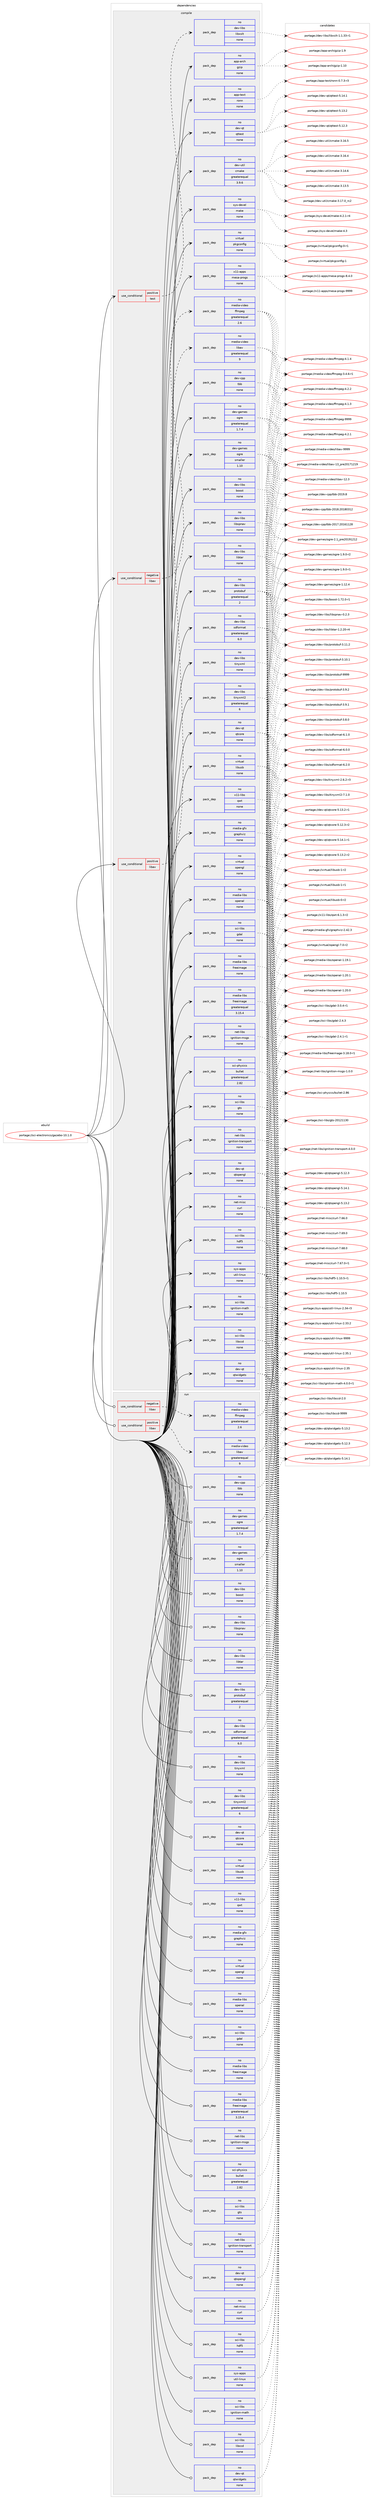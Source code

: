 digraph prolog {

# *************
# Graph options
# *************

newrank=true;
concentrate=true;
compound=true;
graph [rankdir=LR,fontname=Helvetica,fontsize=10,ranksep=1.5];#, ranksep=2.5, nodesep=0.2];
edge  [arrowhead=vee];
node  [fontname=Helvetica,fontsize=10];

# **********
# The ebuild
# **********

subgraph cluster_leftcol {
color=gray;
rank=same;
label=<<i>ebuild</i>>;
id [label="portage://sci-electronics/gazebo-10.1.0", color=red, width=4, href="../sci-electronics/gazebo-10.1.0.svg"];
}

# ****************
# The dependencies
# ****************

subgraph cluster_midcol {
color=gray;
label=<<i>dependencies</i>>;
subgraph cluster_compile {
fillcolor="#eeeeee";
style=filled;
label=<<i>compile</i>>;
subgraph cond7647 {
dependency42186 [label=<<TABLE BORDER="0" CELLBORDER="1" CELLSPACING="0" CELLPADDING="4"><TR><TD ROWSPAN="3" CELLPADDING="10">use_conditional</TD></TR><TR><TD>negative</TD></TR><TR><TD>libav</TD></TR></TABLE>>, shape=none, color=red];
subgraph pack33651 {
dependency42187 [label=<<TABLE BORDER="0" CELLBORDER="1" CELLSPACING="0" CELLPADDING="4" WIDTH="220"><TR><TD ROWSPAN="6" CELLPADDING="30">pack_dep</TD></TR><TR><TD WIDTH="110">no</TD></TR><TR><TD>media-video</TD></TR><TR><TD>ffmpeg</TD></TR><TR><TD>greaterequal</TD></TR><TR><TD>2.6</TD></TR></TABLE>>, shape=none, color=blue];
}
dependency42186:e -> dependency42187:w [weight=20,style="dashed",arrowhead="vee"];
}
id:e -> dependency42186:w [weight=20,style="solid",arrowhead="vee"];
subgraph cond7648 {
dependency42188 [label=<<TABLE BORDER="0" CELLBORDER="1" CELLSPACING="0" CELLPADDING="4"><TR><TD ROWSPAN="3" CELLPADDING="10">use_conditional</TD></TR><TR><TD>positive</TD></TR><TR><TD>libav</TD></TR></TABLE>>, shape=none, color=red];
subgraph pack33652 {
dependency42189 [label=<<TABLE BORDER="0" CELLBORDER="1" CELLSPACING="0" CELLPADDING="4" WIDTH="220"><TR><TD ROWSPAN="6" CELLPADDING="30">pack_dep</TD></TR><TR><TD WIDTH="110">no</TD></TR><TR><TD>media-video</TD></TR><TR><TD>libav</TD></TR><TR><TD>greaterequal</TD></TR><TR><TD>9</TD></TR></TABLE>>, shape=none, color=blue];
}
dependency42188:e -> dependency42189:w [weight=20,style="dashed",arrowhead="vee"];
}
id:e -> dependency42188:w [weight=20,style="solid",arrowhead="vee"];
subgraph cond7649 {
dependency42190 [label=<<TABLE BORDER="0" CELLBORDER="1" CELLSPACING="0" CELLPADDING="4"><TR><TD ROWSPAN="3" CELLPADDING="10">use_conditional</TD></TR><TR><TD>positive</TD></TR><TR><TD>test</TD></TR></TABLE>>, shape=none, color=red];
subgraph pack33653 {
dependency42191 [label=<<TABLE BORDER="0" CELLBORDER="1" CELLSPACING="0" CELLPADDING="4" WIDTH="220"><TR><TD ROWSPAN="6" CELLPADDING="30">pack_dep</TD></TR><TR><TD WIDTH="110">no</TD></TR><TR><TD>dev-libs</TD></TR><TR><TD>libxslt</TD></TR><TR><TD>none</TD></TR><TR><TD></TD></TR></TABLE>>, shape=none, color=blue];
}
dependency42190:e -> dependency42191:w [weight=20,style="dashed",arrowhead="vee"];
}
id:e -> dependency42190:w [weight=20,style="solid",arrowhead="vee"];
subgraph pack33654 {
dependency42192 [label=<<TABLE BORDER="0" CELLBORDER="1" CELLSPACING="0" CELLPADDING="4" WIDTH="220"><TR><TD ROWSPAN="6" CELLPADDING="30">pack_dep</TD></TR><TR><TD WIDTH="110">no</TD></TR><TR><TD>app-arch</TD></TR><TR><TD>gzip</TD></TR><TR><TD>none</TD></TR><TR><TD></TD></TR></TABLE>>, shape=none, color=blue];
}
id:e -> dependency42192:w [weight=20,style="solid",arrowhead="vee"];
subgraph pack33655 {
dependency42193 [label=<<TABLE BORDER="0" CELLBORDER="1" CELLSPACING="0" CELLPADDING="4" WIDTH="220"><TR><TD ROWSPAN="6" CELLPADDING="30">pack_dep</TD></TR><TR><TD WIDTH="110">no</TD></TR><TR><TD>app-text</TD></TR><TR><TD>ronn</TD></TR><TR><TD>none</TD></TR><TR><TD></TD></TR></TABLE>>, shape=none, color=blue];
}
id:e -> dependency42193:w [weight=20,style="solid",arrowhead="vee"];
subgraph pack33656 {
dependency42194 [label=<<TABLE BORDER="0" CELLBORDER="1" CELLSPACING="0" CELLPADDING="4" WIDTH="220"><TR><TD ROWSPAN="6" CELLPADDING="30">pack_dep</TD></TR><TR><TD WIDTH="110">no</TD></TR><TR><TD>dev-cpp</TD></TR><TR><TD>tbb</TD></TR><TR><TD>none</TD></TR><TR><TD></TD></TR></TABLE>>, shape=none, color=blue];
}
id:e -> dependency42194:w [weight=20,style="solid",arrowhead="vee"];
subgraph pack33657 {
dependency42195 [label=<<TABLE BORDER="0" CELLBORDER="1" CELLSPACING="0" CELLPADDING="4" WIDTH="220"><TR><TD ROWSPAN="6" CELLPADDING="30">pack_dep</TD></TR><TR><TD WIDTH="110">no</TD></TR><TR><TD>dev-games</TD></TR><TR><TD>ogre</TD></TR><TR><TD>greaterequal</TD></TR><TR><TD>1.7.4</TD></TR></TABLE>>, shape=none, color=blue];
}
id:e -> dependency42195:w [weight=20,style="solid",arrowhead="vee"];
subgraph pack33658 {
dependency42196 [label=<<TABLE BORDER="0" CELLBORDER="1" CELLSPACING="0" CELLPADDING="4" WIDTH="220"><TR><TD ROWSPAN="6" CELLPADDING="30">pack_dep</TD></TR><TR><TD WIDTH="110">no</TD></TR><TR><TD>dev-games</TD></TR><TR><TD>ogre</TD></TR><TR><TD>smaller</TD></TR><TR><TD>1.10</TD></TR></TABLE>>, shape=none, color=blue];
}
id:e -> dependency42196:w [weight=20,style="solid",arrowhead="vee"];
subgraph pack33659 {
dependency42197 [label=<<TABLE BORDER="0" CELLBORDER="1" CELLSPACING="0" CELLPADDING="4" WIDTH="220"><TR><TD ROWSPAN="6" CELLPADDING="30">pack_dep</TD></TR><TR><TD WIDTH="110">no</TD></TR><TR><TD>dev-libs</TD></TR><TR><TD>boost</TD></TR><TR><TD>none</TD></TR><TR><TD></TD></TR></TABLE>>, shape=none, color=blue];
}
id:e -> dependency42197:w [weight=20,style="solid",arrowhead="vee"];
subgraph pack33660 {
dependency42198 [label=<<TABLE BORDER="0" CELLBORDER="1" CELLSPACING="0" CELLPADDING="4" WIDTH="220"><TR><TD ROWSPAN="6" CELLPADDING="30">pack_dep</TD></TR><TR><TD WIDTH="110">no</TD></TR><TR><TD>dev-libs</TD></TR><TR><TD>libspnav</TD></TR><TR><TD>none</TD></TR><TR><TD></TD></TR></TABLE>>, shape=none, color=blue];
}
id:e -> dependency42198:w [weight=20,style="solid",arrowhead="vee"];
subgraph pack33661 {
dependency42199 [label=<<TABLE BORDER="0" CELLBORDER="1" CELLSPACING="0" CELLPADDING="4" WIDTH="220"><TR><TD ROWSPAN="6" CELLPADDING="30">pack_dep</TD></TR><TR><TD WIDTH="110">no</TD></TR><TR><TD>dev-libs</TD></TR><TR><TD>libtar</TD></TR><TR><TD>none</TD></TR><TR><TD></TD></TR></TABLE>>, shape=none, color=blue];
}
id:e -> dependency42199:w [weight=20,style="solid",arrowhead="vee"];
subgraph pack33662 {
dependency42200 [label=<<TABLE BORDER="0" CELLBORDER="1" CELLSPACING="0" CELLPADDING="4" WIDTH="220"><TR><TD ROWSPAN="6" CELLPADDING="30">pack_dep</TD></TR><TR><TD WIDTH="110">no</TD></TR><TR><TD>dev-libs</TD></TR><TR><TD>protobuf</TD></TR><TR><TD>greaterequal</TD></TR><TR><TD>2</TD></TR></TABLE>>, shape=none, color=blue];
}
id:e -> dependency42200:w [weight=20,style="solid",arrowhead="vee"];
subgraph pack33663 {
dependency42201 [label=<<TABLE BORDER="0" CELLBORDER="1" CELLSPACING="0" CELLPADDING="4" WIDTH="220"><TR><TD ROWSPAN="6" CELLPADDING="30">pack_dep</TD></TR><TR><TD WIDTH="110">no</TD></TR><TR><TD>dev-libs</TD></TR><TR><TD>sdformat</TD></TR><TR><TD>greaterequal</TD></TR><TR><TD>6.0</TD></TR></TABLE>>, shape=none, color=blue];
}
id:e -> dependency42201:w [weight=20,style="solid",arrowhead="vee"];
subgraph pack33664 {
dependency42202 [label=<<TABLE BORDER="0" CELLBORDER="1" CELLSPACING="0" CELLPADDING="4" WIDTH="220"><TR><TD ROWSPAN="6" CELLPADDING="30">pack_dep</TD></TR><TR><TD WIDTH="110">no</TD></TR><TR><TD>dev-libs</TD></TR><TR><TD>tinyxml</TD></TR><TR><TD>none</TD></TR><TR><TD></TD></TR></TABLE>>, shape=none, color=blue];
}
id:e -> dependency42202:w [weight=20,style="solid",arrowhead="vee"];
subgraph pack33665 {
dependency42203 [label=<<TABLE BORDER="0" CELLBORDER="1" CELLSPACING="0" CELLPADDING="4" WIDTH="220"><TR><TD ROWSPAN="6" CELLPADDING="30">pack_dep</TD></TR><TR><TD WIDTH="110">no</TD></TR><TR><TD>dev-libs</TD></TR><TR><TD>tinyxml2</TD></TR><TR><TD>greaterequal</TD></TR><TR><TD>6</TD></TR></TABLE>>, shape=none, color=blue];
}
id:e -> dependency42203:w [weight=20,style="solid",arrowhead="vee"];
subgraph pack33666 {
dependency42204 [label=<<TABLE BORDER="0" CELLBORDER="1" CELLSPACING="0" CELLPADDING="4" WIDTH="220"><TR><TD ROWSPAN="6" CELLPADDING="30">pack_dep</TD></TR><TR><TD WIDTH="110">no</TD></TR><TR><TD>dev-qt</TD></TR><TR><TD>qtcore</TD></TR><TR><TD>none</TD></TR><TR><TD></TD></TR></TABLE>>, shape=none, color=blue];
}
id:e -> dependency42204:w [weight=20,style="solid",arrowhead="vee"];
subgraph pack33667 {
dependency42205 [label=<<TABLE BORDER="0" CELLBORDER="1" CELLSPACING="0" CELLPADDING="4" WIDTH="220"><TR><TD ROWSPAN="6" CELLPADDING="30">pack_dep</TD></TR><TR><TD WIDTH="110">no</TD></TR><TR><TD>dev-qt</TD></TR><TR><TD>qtopengl</TD></TR><TR><TD>none</TD></TR><TR><TD></TD></TR></TABLE>>, shape=none, color=blue];
}
id:e -> dependency42205:w [weight=20,style="solid",arrowhead="vee"];
subgraph pack33668 {
dependency42206 [label=<<TABLE BORDER="0" CELLBORDER="1" CELLSPACING="0" CELLPADDING="4" WIDTH="220"><TR><TD ROWSPAN="6" CELLPADDING="30">pack_dep</TD></TR><TR><TD WIDTH="110">no</TD></TR><TR><TD>dev-qt</TD></TR><TR><TD>qttest</TD></TR><TR><TD>none</TD></TR><TR><TD></TD></TR></TABLE>>, shape=none, color=blue];
}
id:e -> dependency42206:w [weight=20,style="solid",arrowhead="vee"];
subgraph pack33669 {
dependency42207 [label=<<TABLE BORDER="0" CELLBORDER="1" CELLSPACING="0" CELLPADDING="4" WIDTH="220"><TR><TD ROWSPAN="6" CELLPADDING="30">pack_dep</TD></TR><TR><TD WIDTH="110">no</TD></TR><TR><TD>dev-qt</TD></TR><TR><TD>qtwidgets</TD></TR><TR><TD>none</TD></TR><TR><TD></TD></TR></TABLE>>, shape=none, color=blue];
}
id:e -> dependency42207:w [weight=20,style="solid",arrowhead="vee"];
subgraph pack33670 {
dependency42208 [label=<<TABLE BORDER="0" CELLBORDER="1" CELLSPACING="0" CELLPADDING="4" WIDTH="220"><TR><TD ROWSPAN="6" CELLPADDING="30">pack_dep</TD></TR><TR><TD WIDTH="110">no</TD></TR><TR><TD>dev-util</TD></TR><TR><TD>cmake</TD></TR><TR><TD>greaterequal</TD></TR><TR><TD>3.9.6</TD></TR></TABLE>>, shape=none, color=blue];
}
id:e -> dependency42208:w [weight=20,style="solid",arrowhead="vee"];
subgraph pack33671 {
dependency42209 [label=<<TABLE BORDER="0" CELLBORDER="1" CELLSPACING="0" CELLPADDING="4" WIDTH="220"><TR><TD ROWSPAN="6" CELLPADDING="30">pack_dep</TD></TR><TR><TD WIDTH="110">no</TD></TR><TR><TD>media-gfx</TD></TR><TR><TD>graphviz</TD></TR><TR><TD>none</TD></TR><TR><TD></TD></TR></TABLE>>, shape=none, color=blue];
}
id:e -> dependency42209:w [weight=20,style="solid",arrowhead="vee"];
subgraph pack33672 {
dependency42210 [label=<<TABLE BORDER="0" CELLBORDER="1" CELLSPACING="0" CELLPADDING="4" WIDTH="220"><TR><TD ROWSPAN="6" CELLPADDING="30">pack_dep</TD></TR><TR><TD WIDTH="110">no</TD></TR><TR><TD>media-libs</TD></TR><TR><TD>freeimage</TD></TR><TR><TD>greaterequal</TD></TR><TR><TD>3.15.4</TD></TR></TABLE>>, shape=none, color=blue];
}
id:e -> dependency42210:w [weight=20,style="solid",arrowhead="vee"];
subgraph pack33673 {
dependency42211 [label=<<TABLE BORDER="0" CELLBORDER="1" CELLSPACING="0" CELLPADDING="4" WIDTH="220"><TR><TD ROWSPAN="6" CELLPADDING="30">pack_dep</TD></TR><TR><TD WIDTH="110">no</TD></TR><TR><TD>media-libs</TD></TR><TR><TD>freeimage</TD></TR><TR><TD>none</TD></TR><TR><TD></TD></TR></TABLE>>, shape=none, color=blue];
}
id:e -> dependency42211:w [weight=20,style="solid",arrowhead="vee"];
subgraph pack33674 {
dependency42212 [label=<<TABLE BORDER="0" CELLBORDER="1" CELLSPACING="0" CELLPADDING="4" WIDTH="220"><TR><TD ROWSPAN="6" CELLPADDING="30">pack_dep</TD></TR><TR><TD WIDTH="110">no</TD></TR><TR><TD>media-libs</TD></TR><TR><TD>openal</TD></TR><TR><TD>none</TD></TR><TR><TD></TD></TR></TABLE>>, shape=none, color=blue];
}
id:e -> dependency42212:w [weight=20,style="solid",arrowhead="vee"];
subgraph pack33675 {
dependency42213 [label=<<TABLE BORDER="0" CELLBORDER="1" CELLSPACING="0" CELLPADDING="4" WIDTH="220"><TR><TD ROWSPAN="6" CELLPADDING="30">pack_dep</TD></TR><TR><TD WIDTH="110">no</TD></TR><TR><TD>net-libs</TD></TR><TR><TD>ignition-msgs</TD></TR><TR><TD>none</TD></TR><TR><TD></TD></TR></TABLE>>, shape=none, color=blue];
}
id:e -> dependency42213:w [weight=20,style="solid",arrowhead="vee"];
subgraph pack33676 {
dependency42214 [label=<<TABLE BORDER="0" CELLBORDER="1" CELLSPACING="0" CELLPADDING="4" WIDTH="220"><TR><TD ROWSPAN="6" CELLPADDING="30">pack_dep</TD></TR><TR><TD WIDTH="110">no</TD></TR><TR><TD>net-libs</TD></TR><TR><TD>ignition-transport</TD></TR><TR><TD>none</TD></TR><TR><TD></TD></TR></TABLE>>, shape=none, color=blue];
}
id:e -> dependency42214:w [weight=20,style="solid",arrowhead="vee"];
subgraph pack33677 {
dependency42215 [label=<<TABLE BORDER="0" CELLBORDER="1" CELLSPACING="0" CELLPADDING="4" WIDTH="220"><TR><TD ROWSPAN="6" CELLPADDING="30">pack_dep</TD></TR><TR><TD WIDTH="110">no</TD></TR><TR><TD>net-misc</TD></TR><TR><TD>curl</TD></TR><TR><TD>none</TD></TR><TR><TD></TD></TR></TABLE>>, shape=none, color=blue];
}
id:e -> dependency42215:w [weight=20,style="solid",arrowhead="vee"];
subgraph pack33678 {
dependency42216 [label=<<TABLE BORDER="0" CELLBORDER="1" CELLSPACING="0" CELLPADDING="4" WIDTH="220"><TR><TD ROWSPAN="6" CELLPADDING="30">pack_dep</TD></TR><TR><TD WIDTH="110">no</TD></TR><TR><TD>sci-libs</TD></TR><TR><TD>gdal</TD></TR><TR><TD>none</TD></TR><TR><TD></TD></TR></TABLE>>, shape=none, color=blue];
}
id:e -> dependency42216:w [weight=20,style="solid",arrowhead="vee"];
subgraph pack33679 {
dependency42217 [label=<<TABLE BORDER="0" CELLBORDER="1" CELLSPACING="0" CELLPADDING="4" WIDTH="220"><TR><TD ROWSPAN="6" CELLPADDING="30">pack_dep</TD></TR><TR><TD WIDTH="110">no</TD></TR><TR><TD>sci-libs</TD></TR><TR><TD>gts</TD></TR><TR><TD>none</TD></TR><TR><TD></TD></TR></TABLE>>, shape=none, color=blue];
}
id:e -> dependency42217:w [weight=20,style="solid",arrowhead="vee"];
subgraph pack33680 {
dependency42218 [label=<<TABLE BORDER="0" CELLBORDER="1" CELLSPACING="0" CELLPADDING="4" WIDTH="220"><TR><TD ROWSPAN="6" CELLPADDING="30">pack_dep</TD></TR><TR><TD WIDTH="110">no</TD></TR><TR><TD>sci-libs</TD></TR><TR><TD>hdf5</TD></TR><TR><TD>none</TD></TR><TR><TD></TD></TR></TABLE>>, shape=none, color=blue];
}
id:e -> dependency42218:w [weight=20,style="solid",arrowhead="vee"];
subgraph pack33681 {
dependency42219 [label=<<TABLE BORDER="0" CELLBORDER="1" CELLSPACING="0" CELLPADDING="4" WIDTH="220"><TR><TD ROWSPAN="6" CELLPADDING="30">pack_dep</TD></TR><TR><TD WIDTH="110">no</TD></TR><TR><TD>sci-libs</TD></TR><TR><TD>ignition-math</TD></TR><TR><TD>none</TD></TR><TR><TD></TD></TR></TABLE>>, shape=none, color=blue];
}
id:e -> dependency42219:w [weight=20,style="solid",arrowhead="vee"];
subgraph pack33682 {
dependency42220 [label=<<TABLE BORDER="0" CELLBORDER="1" CELLSPACING="0" CELLPADDING="4" WIDTH="220"><TR><TD ROWSPAN="6" CELLPADDING="30">pack_dep</TD></TR><TR><TD WIDTH="110">no</TD></TR><TR><TD>sci-libs</TD></TR><TR><TD>libccd</TD></TR><TR><TD>none</TD></TR><TR><TD></TD></TR></TABLE>>, shape=none, color=blue];
}
id:e -> dependency42220:w [weight=20,style="solid",arrowhead="vee"];
subgraph pack33683 {
dependency42221 [label=<<TABLE BORDER="0" CELLBORDER="1" CELLSPACING="0" CELLPADDING="4" WIDTH="220"><TR><TD ROWSPAN="6" CELLPADDING="30">pack_dep</TD></TR><TR><TD WIDTH="110">no</TD></TR><TR><TD>sci-physics</TD></TR><TR><TD>bullet</TD></TR><TR><TD>greaterequal</TD></TR><TR><TD>2.82</TD></TR></TABLE>>, shape=none, color=blue];
}
id:e -> dependency42221:w [weight=20,style="solid",arrowhead="vee"];
subgraph pack33684 {
dependency42222 [label=<<TABLE BORDER="0" CELLBORDER="1" CELLSPACING="0" CELLPADDING="4" WIDTH="220"><TR><TD ROWSPAN="6" CELLPADDING="30">pack_dep</TD></TR><TR><TD WIDTH="110">no</TD></TR><TR><TD>sys-apps</TD></TR><TR><TD>util-linux</TD></TR><TR><TD>none</TD></TR><TR><TD></TD></TR></TABLE>>, shape=none, color=blue];
}
id:e -> dependency42222:w [weight=20,style="solid",arrowhead="vee"];
subgraph pack33685 {
dependency42223 [label=<<TABLE BORDER="0" CELLBORDER="1" CELLSPACING="0" CELLPADDING="4" WIDTH="220"><TR><TD ROWSPAN="6" CELLPADDING="30">pack_dep</TD></TR><TR><TD WIDTH="110">no</TD></TR><TR><TD>sys-devel</TD></TR><TR><TD>make</TD></TR><TR><TD>none</TD></TR><TR><TD></TD></TR></TABLE>>, shape=none, color=blue];
}
id:e -> dependency42223:w [weight=20,style="solid",arrowhead="vee"];
subgraph pack33686 {
dependency42224 [label=<<TABLE BORDER="0" CELLBORDER="1" CELLSPACING="0" CELLPADDING="4" WIDTH="220"><TR><TD ROWSPAN="6" CELLPADDING="30">pack_dep</TD></TR><TR><TD WIDTH="110">no</TD></TR><TR><TD>virtual</TD></TR><TR><TD>libusb</TD></TR><TR><TD>none</TD></TR><TR><TD></TD></TR></TABLE>>, shape=none, color=blue];
}
id:e -> dependency42224:w [weight=20,style="solid",arrowhead="vee"];
subgraph pack33687 {
dependency42225 [label=<<TABLE BORDER="0" CELLBORDER="1" CELLSPACING="0" CELLPADDING="4" WIDTH="220"><TR><TD ROWSPAN="6" CELLPADDING="30">pack_dep</TD></TR><TR><TD WIDTH="110">no</TD></TR><TR><TD>virtual</TD></TR><TR><TD>opengl</TD></TR><TR><TD>none</TD></TR><TR><TD></TD></TR></TABLE>>, shape=none, color=blue];
}
id:e -> dependency42225:w [weight=20,style="solid",arrowhead="vee"];
subgraph pack33688 {
dependency42226 [label=<<TABLE BORDER="0" CELLBORDER="1" CELLSPACING="0" CELLPADDING="4" WIDTH="220"><TR><TD ROWSPAN="6" CELLPADDING="30">pack_dep</TD></TR><TR><TD WIDTH="110">no</TD></TR><TR><TD>virtual</TD></TR><TR><TD>pkgconfig</TD></TR><TR><TD>none</TD></TR><TR><TD></TD></TR></TABLE>>, shape=none, color=blue];
}
id:e -> dependency42226:w [weight=20,style="solid",arrowhead="vee"];
subgraph pack33689 {
dependency42227 [label=<<TABLE BORDER="0" CELLBORDER="1" CELLSPACING="0" CELLPADDING="4" WIDTH="220"><TR><TD ROWSPAN="6" CELLPADDING="30">pack_dep</TD></TR><TR><TD WIDTH="110">no</TD></TR><TR><TD>x11-apps</TD></TR><TR><TD>mesa-progs</TD></TR><TR><TD>none</TD></TR><TR><TD></TD></TR></TABLE>>, shape=none, color=blue];
}
id:e -> dependency42227:w [weight=20,style="solid",arrowhead="vee"];
subgraph pack33690 {
dependency42228 [label=<<TABLE BORDER="0" CELLBORDER="1" CELLSPACING="0" CELLPADDING="4" WIDTH="220"><TR><TD ROWSPAN="6" CELLPADDING="30">pack_dep</TD></TR><TR><TD WIDTH="110">no</TD></TR><TR><TD>x11-libs</TD></TR><TR><TD>qwt</TD></TR><TR><TD>none</TD></TR><TR><TD></TD></TR></TABLE>>, shape=none, color=blue];
}
id:e -> dependency42228:w [weight=20,style="solid",arrowhead="vee"];
}
subgraph cluster_compileandrun {
fillcolor="#eeeeee";
style=filled;
label=<<i>compile and run</i>>;
}
subgraph cluster_run {
fillcolor="#eeeeee";
style=filled;
label=<<i>run</i>>;
subgraph cond7650 {
dependency42229 [label=<<TABLE BORDER="0" CELLBORDER="1" CELLSPACING="0" CELLPADDING="4"><TR><TD ROWSPAN="3" CELLPADDING="10">use_conditional</TD></TR><TR><TD>negative</TD></TR><TR><TD>libav</TD></TR></TABLE>>, shape=none, color=red];
subgraph pack33691 {
dependency42230 [label=<<TABLE BORDER="0" CELLBORDER="1" CELLSPACING="0" CELLPADDING="4" WIDTH="220"><TR><TD ROWSPAN="6" CELLPADDING="30">pack_dep</TD></TR><TR><TD WIDTH="110">no</TD></TR><TR><TD>media-video</TD></TR><TR><TD>ffmpeg</TD></TR><TR><TD>greaterequal</TD></TR><TR><TD>2.6</TD></TR></TABLE>>, shape=none, color=blue];
}
dependency42229:e -> dependency42230:w [weight=20,style="dashed",arrowhead="vee"];
}
id:e -> dependency42229:w [weight=20,style="solid",arrowhead="odot"];
subgraph cond7651 {
dependency42231 [label=<<TABLE BORDER="0" CELLBORDER="1" CELLSPACING="0" CELLPADDING="4"><TR><TD ROWSPAN="3" CELLPADDING="10">use_conditional</TD></TR><TR><TD>positive</TD></TR><TR><TD>libav</TD></TR></TABLE>>, shape=none, color=red];
subgraph pack33692 {
dependency42232 [label=<<TABLE BORDER="0" CELLBORDER="1" CELLSPACING="0" CELLPADDING="4" WIDTH="220"><TR><TD ROWSPAN="6" CELLPADDING="30">pack_dep</TD></TR><TR><TD WIDTH="110">no</TD></TR><TR><TD>media-video</TD></TR><TR><TD>libav</TD></TR><TR><TD>greaterequal</TD></TR><TR><TD>9</TD></TR></TABLE>>, shape=none, color=blue];
}
dependency42231:e -> dependency42232:w [weight=20,style="dashed",arrowhead="vee"];
}
id:e -> dependency42231:w [weight=20,style="solid",arrowhead="odot"];
subgraph pack33693 {
dependency42233 [label=<<TABLE BORDER="0" CELLBORDER="1" CELLSPACING="0" CELLPADDING="4" WIDTH="220"><TR><TD ROWSPAN="6" CELLPADDING="30">pack_dep</TD></TR><TR><TD WIDTH="110">no</TD></TR><TR><TD>dev-cpp</TD></TR><TR><TD>tbb</TD></TR><TR><TD>none</TD></TR><TR><TD></TD></TR></TABLE>>, shape=none, color=blue];
}
id:e -> dependency42233:w [weight=20,style="solid",arrowhead="odot"];
subgraph pack33694 {
dependency42234 [label=<<TABLE BORDER="0" CELLBORDER="1" CELLSPACING="0" CELLPADDING="4" WIDTH="220"><TR><TD ROWSPAN="6" CELLPADDING="30">pack_dep</TD></TR><TR><TD WIDTH="110">no</TD></TR><TR><TD>dev-games</TD></TR><TR><TD>ogre</TD></TR><TR><TD>greaterequal</TD></TR><TR><TD>1.7.4</TD></TR></TABLE>>, shape=none, color=blue];
}
id:e -> dependency42234:w [weight=20,style="solid",arrowhead="odot"];
subgraph pack33695 {
dependency42235 [label=<<TABLE BORDER="0" CELLBORDER="1" CELLSPACING="0" CELLPADDING="4" WIDTH="220"><TR><TD ROWSPAN="6" CELLPADDING="30">pack_dep</TD></TR><TR><TD WIDTH="110">no</TD></TR><TR><TD>dev-games</TD></TR><TR><TD>ogre</TD></TR><TR><TD>smaller</TD></TR><TR><TD>1.10</TD></TR></TABLE>>, shape=none, color=blue];
}
id:e -> dependency42235:w [weight=20,style="solid",arrowhead="odot"];
subgraph pack33696 {
dependency42236 [label=<<TABLE BORDER="0" CELLBORDER="1" CELLSPACING="0" CELLPADDING="4" WIDTH="220"><TR><TD ROWSPAN="6" CELLPADDING="30">pack_dep</TD></TR><TR><TD WIDTH="110">no</TD></TR><TR><TD>dev-libs</TD></TR><TR><TD>boost</TD></TR><TR><TD>none</TD></TR><TR><TD></TD></TR></TABLE>>, shape=none, color=blue];
}
id:e -> dependency42236:w [weight=20,style="solid",arrowhead="odot"];
subgraph pack33697 {
dependency42237 [label=<<TABLE BORDER="0" CELLBORDER="1" CELLSPACING="0" CELLPADDING="4" WIDTH="220"><TR><TD ROWSPAN="6" CELLPADDING="30">pack_dep</TD></TR><TR><TD WIDTH="110">no</TD></TR><TR><TD>dev-libs</TD></TR><TR><TD>libspnav</TD></TR><TR><TD>none</TD></TR><TR><TD></TD></TR></TABLE>>, shape=none, color=blue];
}
id:e -> dependency42237:w [weight=20,style="solid",arrowhead="odot"];
subgraph pack33698 {
dependency42238 [label=<<TABLE BORDER="0" CELLBORDER="1" CELLSPACING="0" CELLPADDING="4" WIDTH="220"><TR><TD ROWSPAN="6" CELLPADDING="30">pack_dep</TD></TR><TR><TD WIDTH="110">no</TD></TR><TR><TD>dev-libs</TD></TR><TR><TD>libtar</TD></TR><TR><TD>none</TD></TR><TR><TD></TD></TR></TABLE>>, shape=none, color=blue];
}
id:e -> dependency42238:w [weight=20,style="solid",arrowhead="odot"];
subgraph pack33699 {
dependency42239 [label=<<TABLE BORDER="0" CELLBORDER="1" CELLSPACING="0" CELLPADDING="4" WIDTH="220"><TR><TD ROWSPAN="6" CELLPADDING="30">pack_dep</TD></TR><TR><TD WIDTH="110">no</TD></TR><TR><TD>dev-libs</TD></TR><TR><TD>protobuf</TD></TR><TR><TD>greaterequal</TD></TR><TR><TD>2</TD></TR></TABLE>>, shape=none, color=blue];
}
id:e -> dependency42239:w [weight=20,style="solid",arrowhead="odot"];
subgraph pack33700 {
dependency42240 [label=<<TABLE BORDER="0" CELLBORDER="1" CELLSPACING="0" CELLPADDING="4" WIDTH="220"><TR><TD ROWSPAN="6" CELLPADDING="30">pack_dep</TD></TR><TR><TD WIDTH="110">no</TD></TR><TR><TD>dev-libs</TD></TR><TR><TD>sdformat</TD></TR><TR><TD>greaterequal</TD></TR><TR><TD>6.0</TD></TR></TABLE>>, shape=none, color=blue];
}
id:e -> dependency42240:w [weight=20,style="solid",arrowhead="odot"];
subgraph pack33701 {
dependency42241 [label=<<TABLE BORDER="0" CELLBORDER="1" CELLSPACING="0" CELLPADDING="4" WIDTH="220"><TR><TD ROWSPAN="6" CELLPADDING="30">pack_dep</TD></TR><TR><TD WIDTH="110">no</TD></TR><TR><TD>dev-libs</TD></TR><TR><TD>tinyxml</TD></TR><TR><TD>none</TD></TR><TR><TD></TD></TR></TABLE>>, shape=none, color=blue];
}
id:e -> dependency42241:w [weight=20,style="solid",arrowhead="odot"];
subgraph pack33702 {
dependency42242 [label=<<TABLE BORDER="0" CELLBORDER="1" CELLSPACING="0" CELLPADDING="4" WIDTH="220"><TR><TD ROWSPAN="6" CELLPADDING="30">pack_dep</TD></TR><TR><TD WIDTH="110">no</TD></TR><TR><TD>dev-libs</TD></TR><TR><TD>tinyxml2</TD></TR><TR><TD>greaterequal</TD></TR><TR><TD>6</TD></TR></TABLE>>, shape=none, color=blue];
}
id:e -> dependency42242:w [weight=20,style="solid",arrowhead="odot"];
subgraph pack33703 {
dependency42243 [label=<<TABLE BORDER="0" CELLBORDER="1" CELLSPACING="0" CELLPADDING="4" WIDTH="220"><TR><TD ROWSPAN="6" CELLPADDING="30">pack_dep</TD></TR><TR><TD WIDTH="110">no</TD></TR><TR><TD>dev-qt</TD></TR><TR><TD>qtcore</TD></TR><TR><TD>none</TD></TR><TR><TD></TD></TR></TABLE>>, shape=none, color=blue];
}
id:e -> dependency42243:w [weight=20,style="solid",arrowhead="odot"];
subgraph pack33704 {
dependency42244 [label=<<TABLE BORDER="0" CELLBORDER="1" CELLSPACING="0" CELLPADDING="4" WIDTH="220"><TR><TD ROWSPAN="6" CELLPADDING="30">pack_dep</TD></TR><TR><TD WIDTH="110">no</TD></TR><TR><TD>dev-qt</TD></TR><TR><TD>qtopengl</TD></TR><TR><TD>none</TD></TR><TR><TD></TD></TR></TABLE>>, shape=none, color=blue];
}
id:e -> dependency42244:w [weight=20,style="solid",arrowhead="odot"];
subgraph pack33705 {
dependency42245 [label=<<TABLE BORDER="0" CELLBORDER="1" CELLSPACING="0" CELLPADDING="4" WIDTH="220"><TR><TD ROWSPAN="6" CELLPADDING="30">pack_dep</TD></TR><TR><TD WIDTH="110">no</TD></TR><TR><TD>dev-qt</TD></TR><TR><TD>qtwidgets</TD></TR><TR><TD>none</TD></TR><TR><TD></TD></TR></TABLE>>, shape=none, color=blue];
}
id:e -> dependency42245:w [weight=20,style="solid",arrowhead="odot"];
subgraph pack33706 {
dependency42246 [label=<<TABLE BORDER="0" CELLBORDER="1" CELLSPACING="0" CELLPADDING="4" WIDTH="220"><TR><TD ROWSPAN="6" CELLPADDING="30">pack_dep</TD></TR><TR><TD WIDTH="110">no</TD></TR><TR><TD>media-gfx</TD></TR><TR><TD>graphviz</TD></TR><TR><TD>none</TD></TR><TR><TD></TD></TR></TABLE>>, shape=none, color=blue];
}
id:e -> dependency42246:w [weight=20,style="solid",arrowhead="odot"];
subgraph pack33707 {
dependency42247 [label=<<TABLE BORDER="0" CELLBORDER="1" CELLSPACING="0" CELLPADDING="4" WIDTH="220"><TR><TD ROWSPAN="6" CELLPADDING="30">pack_dep</TD></TR><TR><TD WIDTH="110">no</TD></TR><TR><TD>media-libs</TD></TR><TR><TD>freeimage</TD></TR><TR><TD>greaterequal</TD></TR><TR><TD>3.15.4</TD></TR></TABLE>>, shape=none, color=blue];
}
id:e -> dependency42247:w [weight=20,style="solid",arrowhead="odot"];
subgraph pack33708 {
dependency42248 [label=<<TABLE BORDER="0" CELLBORDER="1" CELLSPACING="0" CELLPADDING="4" WIDTH="220"><TR><TD ROWSPAN="6" CELLPADDING="30">pack_dep</TD></TR><TR><TD WIDTH="110">no</TD></TR><TR><TD>media-libs</TD></TR><TR><TD>freeimage</TD></TR><TR><TD>none</TD></TR><TR><TD></TD></TR></TABLE>>, shape=none, color=blue];
}
id:e -> dependency42248:w [weight=20,style="solid",arrowhead="odot"];
subgraph pack33709 {
dependency42249 [label=<<TABLE BORDER="0" CELLBORDER="1" CELLSPACING="0" CELLPADDING="4" WIDTH="220"><TR><TD ROWSPAN="6" CELLPADDING="30">pack_dep</TD></TR><TR><TD WIDTH="110">no</TD></TR><TR><TD>media-libs</TD></TR><TR><TD>openal</TD></TR><TR><TD>none</TD></TR><TR><TD></TD></TR></TABLE>>, shape=none, color=blue];
}
id:e -> dependency42249:w [weight=20,style="solid",arrowhead="odot"];
subgraph pack33710 {
dependency42250 [label=<<TABLE BORDER="0" CELLBORDER="1" CELLSPACING="0" CELLPADDING="4" WIDTH="220"><TR><TD ROWSPAN="6" CELLPADDING="30">pack_dep</TD></TR><TR><TD WIDTH="110">no</TD></TR><TR><TD>net-libs</TD></TR><TR><TD>ignition-msgs</TD></TR><TR><TD>none</TD></TR><TR><TD></TD></TR></TABLE>>, shape=none, color=blue];
}
id:e -> dependency42250:w [weight=20,style="solid",arrowhead="odot"];
subgraph pack33711 {
dependency42251 [label=<<TABLE BORDER="0" CELLBORDER="1" CELLSPACING="0" CELLPADDING="4" WIDTH="220"><TR><TD ROWSPAN="6" CELLPADDING="30">pack_dep</TD></TR><TR><TD WIDTH="110">no</TD></TR><TR><TD>net-libs</TD></TR><TR><TD>ignition-transport</TD></TR><TR><TD>none</TD></TR><TR><TD></TD></TR></TABLE>>, shape=none, color=blue];
}
id:e -> dependency42251:w [weight=20,style="solid",arrowhead="odot"];
subgraph pack33712 {
dependency42252 [label=<<TABLE BORDER="0" CELLBORDER="1" CELLSPACING="0" CELLPADDING="4" WIDTH="220"><TR><TD ROWSPAN="6" CELLPADDING="30">pack_dep</TD></TR><TR><TD WIDTH="110">no</TD></TR><TR><TD>net-misc</TD></TR><TR><TD>curl</TD></TR><TR><TD>none</TD></TR><TR><TD></TD></TR></TABLE>>, shape=none, color=blue];
}
id:e -> dependency42252:w [weight=20,style="solid",arrowhead="odot"];
subgraph pack33713 {
dependency42253 [label=<<TABLE BORDER="0" CELLBORDER="1" CELLSPACING="0" CELLPADDING="4" WIDTH="220"><TR><TD ROWSPAN="6" CELLPADDING="30">pack_dep</TD></TR><TR><TD WIDTH="110">no</TD></TR><TR><TD>sci-libs</TD></TR><TR><TD>gdal</TD></TR><TR><TD>none</TD></TR><TR><TD></TD></TR></TABLE>>, shape=none, color=blue];
}
id:e -> dependency42253:w [weight=20,style="solid",arrowhead="odot"];
subgraph pack33714 {
dependency42254 [label=<<TABLE BORDER="0" CELLBORDER="1" CELLSPACING="0" CELLPADDING="4" WIDTH="220"><TR><TD ROWSPAN="6" CELLPADDING="30">pack_dep</TD></TR><TR><TD WIDTH="110">no</TD></TR><TR><TD>sci-libs</TD></TR><TR><TD>gts</TD></TR><TR><TD>none</TD></TR><TR><TD></TD></TR></TABLE>>, shape=none, color=blue];
}
id:e -> dependency42254:w [weight=20,style="solid",arrowhead="odot"];
subgraph pack33715 {
dependency42255 [label=<<TABLE BORDER="0" CELLBORDER="1" CELLSPACING="0" CELLPADDING="4" WIDTH="220"><TR><TD ROWSPAN="6" CELLPADDING="30">pack_dep</TD></TR><TR><TD WIDTH="110">no</TD></TR><TR><TD>sci-libs</TD></TR><TR><TD>hdf5</TD></TR><TR><TD>none</TD></TR><TR><TD></TD></TR></TABLE>>, shape=none, color=blue];
}
id:e -> dependency42255:w [weight=20,style="solid",arrowhead="odot"];
subgraph pack33716 {
dependency42256 [label=<<TABLE BORDER="0" CELLBORDER="1" CELLSPACING="0" CELLPADDING="4" WIDTH="220"><TR><TD ROWSPAN="6" CELLPADDING="30">pack_dep</TD></TR><TR><TD WIDTH="110">no</TD></TR><TR><TD>sci-libs</TD></TR><TR><TD>ignition-math</TD></TR><TR><TD>none</TD></TR><TR><TD></TD></TR></TABLE>>, shape=none, color=blue];
}
id:e -> dependency42256:w [weight=20,style="solid",arrowhead="odot"];
subgraph pack33717 {
dependency42257 [label=<<TABLE BORDER="0" CELLBORDER="1" CELLSPACING="0" CELLPADDING="4" WIDTH="220"><TR><TD ROWSPAN="6" CELLPADDING="30">pack_dep</TD></TR><TR><TD WIDTH="110">no</TD></TR><TR><TD>sci-libs</TD></TR><TR><TD>libccd</TD></TR><TR><TD>none</TD></TR><TR><TD></TD></TR></TABLE>>, shape=none, color=blue];
}
id:e -> dependency42257:w [weight=20,style="solid",arrowhead="odot"];
subgraph pack33718 {
dependency42258 [label=<<TABLE BORDER="0" CELLBORDER="1" CELLSPACING="0" CELLPADDING="4" WIDTH="220"><TR><TD ROWSPAN="6" CELLPADDING="30">pack_dep</TD></TR><TR><TD WIDTH="110">no</TD></TR><TR><TD>sci-physics</TD></TR><TR><TD>bullet</TD></TR><TR><TD>greaterequal</TD></TR><TR><TD>2.82</TD></TR></TABLE>>, shape=none, color=blue];
}
id:e -> dependency42258:w [weight=20,style="solid",arrowhead="odot"];
subgraph pack33719 {
dependency42259 [label=<<TABLE BORDER="0" CELLBORDER="1" CELLSPACING="0" CELLPADDING="4" WIDTH="220"><TR><TD ROWSPAN="6" CELLPADDING="30">pack_dep</TD></TR><TR><TD WIDTH="110">no</TD></TR><TR><TD>sys-apps</TD></TR><TR><TD>util-linux</TD></TR><TR><TD>none</TD></TR><TR><TD></TD></TR></TABLE>>, shape=none, color=blue];
}
id:e -> dependency42259:w [weight=20,style="solid",arrowhead="odot"];
subgraph pack33720 {
dependency42260 [label=<<TABLE BORDER="0" CELLBORDER="1" CELLSPACING="0" CELLPADDING="4" WIDTH="220"><TR><TD ROWSPAN="6" CELLPADDING="30">pack_dep</TD></TR><TR><TD WIDTH="110">no</TD></TR><TR><TD>virtual</TD></TR><TR><TD>libusb</TD></TR><TR><TD>none</TD></TR><TR><TD></TD></TR></TABLE>>, shape=none, color=blue];
}
id:e -> dependency42260:w [weight=20,style="solid",arrowhead="odot"];
subgraph pack33721 {
dependency42261 [label=<<TABLE BORDER="0" CELLBORDER="1" CELLSPACING="0" CELLPADDING="4" WIDTH="220"><TR><TD ROWSPAN="6" CELLPADDING="30">pack_dep</TD></TR><TR><TD WIDTH="110">no</TD></TR><TR><TD>virtual</TD></TR><TR><TD>opengl</TD></TR><TR><TD>none</TD></TR><TR><TD></TD></TR></TABLE>>, shape=none, color=blue];
}
id:e -> dependency42261:w [weight=20,style="solid",arrowhead="odot"];
subgraph pack33722 {
dependency42262 [label=<<TABLE BORDER="0" CELLBORDER="1" CELLSPACING="0" CELLPADDING="4" WIDTH="220"><TR><TD ROWSPAN="6" CELLPADDING="30">pack_dep</TD></TR><TR><TD WIDTH="110">no</TD></TR><TR><TD>x11-libs</TD></TR><TR><TD>qwt</TD></TR><TR><TD>none</TD></TR><TR><TD></TD></TR></TABLE>>, shape=none, color=blue];
}
id:e -> dependency42262:w [weight=20,style="solid",arrowhead="odot"];
}
}

# **************
# The candidates
# **************

subgraph cluster_choices {
rank=same;
color=gray;
label=<<i>candidates</i>>;

subgraph choice33651 {
color=black;
nodesep=1;
choice1091011001059745118105100101111471021021091121011034557575757 [label="portage://media-video/ffmpeg-9999", color=red, width=4,href="../media-video/ffmpeg-9999.svg"];
choice109101100105974511810510010111147102102109112101103455246504650 [label="portage://media-video/ffmpeg-4.2.2", color=red, width=4,href="../media-video/ffmpeg-4.2.2.svg"];
choice109101100105974511810510010111147102102109112101103455246504649 [label="portage://media-video/ffmpeg-4.2.1", color=red, width=4,href="../media-video/ffmpeg-4.2.1.svg"];
choice109101100105974511810510010111147102102109112101103455246494652 [label="portage://media-video/ffmpeg-4.1.4", color=red, width=4,href="../media-video/ffmpeg-4.1.4.svg"];
choice109101100105974511810510010111147102102109112101103455246494651 [label="portage://media-video/ffmpeg-4.1.3", color=red, width=4,href="../media-video/ffmpeg-4.1.3.svg"];
choice1091011001059745118105100101111471021021091121011034551465246544511449 [label="portage://media-video/ffmpeg-3.4.6-r1", color=red, width=4,href="../media-video/ffmpeg-3.4.6-r1.svg"];
dependency42187:e -> choice1091011001059745118105100101111471021021091121011034557575757:w [style=dotted,weight="100"];
dependency42187:e -> choice109101100105974511810510010111147102102109112101103455246504650:w [style=dotted,weight="100"];
dependency42187:e -> choice109101100105974511810510010111147102102109112101103455246504649:w [style=dotted,weight="100"];
dependency42187:e -> choice109101100105974511810510010111147102102109112101103455246494652:w [style=dotted,weight="100"];
dependency42187:e -> choice109101100105974511810510010111147102102109112101103455246494651:w [style=dotted,weight="100"];
dependency42187:e -> choice1091011001059745118105100101111471021021091121011034551465246544511449:w [style=dotted,weight="100"];
}
subgraph choice33652 {
color=black;
nodesep=1;
choice10910110010597451181051001011114710810598971184557575757 [label="portage://media-video/libav-9999", color=red, width=4,href="../media-video/libav-9999.svg"];
choice1091011001059745118105100101111471081059897118454951951121141015048495549504957 [label="portage://media-video/libav-13_pre20171219", color=red, width=4,href="../media-video/libav-13_pre20171219.svg"];
choice10910110010597451181051001011114710810598971184549504651 [label="portage://media-video/libav-12.3", color=red, width=4,href="../media-video/libav-12.3.svg"];
dependency42189:e -> choice10910110010597451181051001011114710810598971184557575757:w [style=dotted,weight="100"];
dependency42189:e -> choice1091011001059745118105100101111471081059897118454951951121141015048495549504957:w [style=dotted,weight="100"];
dependency42189:e -> choice10910110010597451181051001011114710810598971184549504651:w [style=dotted,weight="100"];
}
subgraph choice33653 {
color=black;
nodesep=1;
choice10010111845108105981154710810598120115108116454946494651514511449 [label="portage://dev-libs/libxslt-1.1.33-r1", color=red, width=4,href="../dev-libs/libxslt-1.1.33-r1.svg"];
dependency42191:e -> choice10010111845108105981154710810598120115108116454946494651514511449:w [style=dotted,weight="100"];
}
subgraph choice33654 {
color=black;
nodesep=1;
choice971121124597114991044710312210511245494657 [label="portage://app-arch/gzip-1.9", color=red, width=4,href="../app-arch/gzip-1.9.svg"];
choice97112112459711499104471031221051124549464948 [label="portage://app-arch/gzip-1.10", color=red, width=4,href="../app-arch/gzip-1.10.svg"];
dependency42192:e -> choice971121124597114991044710312210511245494657:w [style=dotted,weight="100"];
dependency42192:e -> choice97112112459711499104471031221051124549464948:w [style=dotted,weight="100"];
}
subgraph choice33655 {
color=black;
nodesep=1;
choice9711211245116101120116471141111101104548465546514511451 [label="portage://app-text/ronn-0.7.3-r3", color=red, width=4,href="../app-text/ronn-0.7.3-r3.svg"];
dependency42193:e -> choice9711211245116101120116471141111101104548465546514511451:w [style=dotted,weight="100"];
}
subgraph choice33656 {
color=black;
nodesep=1;
choice100101118459911211247116989845504849574656 [label="portage://dev-cpp/tbb-2019.8", color=red, width=4,href="../dev-cpp/tbb-2019.8.svg"];
choice10010111845991121124711698984550484956465048495648514950 [label="portage://dev-cpp/tbb-2018.20180312", color=red, width=4,href="../dev-cpp/tbb-2018.20180312.svg"];
choice10010111845991121124711698984550484955465048495449495056 [label="portage://dev-cpp/tbb-2017.20161128", color=red, width=4,href="../dev-cpp/tbb-2017.20161128.svg"];
dependency42194:e -> choice100101118459911211247116989845504849574656:w [style=dotted,weight="100"];
dependency42194:e -> choice10010111845991121124711698984550484956465048495648514950:w [style=dotted,weight="100"];
dependency42194:e -> choice10010111845991121124711698984550484955465048495449495056:w [style=dotted,weight="100"];
}
subgraph choice33657 {
color=black;
nodesep=1;
choice10010111845103971091011154711110311410145504649951121141015048495749504950 [label="portage://dev-games/ogre-2.1_pre20191212", color=red, width=4,href="../dev-games/ogre-2.1_pre20191212.svg"];
choice1001011184510397109101115471111031141014549465746484511450 [label="portage://dev-games/ogre-1.9.0-r2", color=red, width=4,href="../dev-games/ogre-1.9.0-r2.svg"];
choice1001011184510397109101115471111031141014549465746484511449 [label="portage://dev-games/ogre-1.9.0-r1", color=red, width=4,href="../dev-games/ogre-1.9.0-r1.svg"];
choice10010111845103971091011154711110311410145494649504652 [label="portage://dev-games/ogre-1.12.4", color=red, width=4,href="../dev-games/ogre-1.12.4.svg"];
dependency42195:e -> choice10010111845103971091011154711110311410145504649951121141015048495749504950:w [style=dotted,weight="100"];
dependency42195:e -> choice1001011184510397109101115471111031141014549465746484511450:w [style=dotted,weight="100"];
dependency42195:e -> choice1001011184510397109101115471111031141014549465746484511449:w [style=dotted,weight="100"];
dependency42195:e -> choice10010111845103971091011154711110311410145494649504652:w [style=dotted,weight="100"];
}
subgraph choice33658 {
color=black;
nodesep=1;
choice10010111845103971091011154711110311410145504649951121141015048495749504950 [label="portage://dev-games/ogre-2.1_pre20191212", color=red, width=4,href="../dev-games/ogre-2.1_pre20191212.svg"];
choice1001011184510397109101115471111031141014549465746484511450 [label="portage://dev-games/ogre-1.9.0-r2", color=red, width=4,href="../dev-games/ogre-1.9.0-r2.svg"];
choice1001011184510397109101115471111031141014549465746484511449 [label="portage://dev-games/ogre-1.9.0-r1", color=red, width=4,href="../dev-games/ogre-1.9.0-r1.svg"];
choice10010111845103971091011154711110311410145494649504652 [label="portage://dev-games/ogre-1.12.4", color=red, width=4,href="../dev-games/ogre-1.12.4.svg"];
dependency42196:e -> choice10010111845103971091011154711110311410145504649951121141015048495749504950:w [style=dotted,weight="100"];
dependency42196:e -> choice1001011184510397109101115471111031141014549465746484511450:w [style=dotted,weight="100"];
dependency42196:e -> choice1001011184510397109101115471111031141014549465746484511449:w [style=dotted,weight="100"];
dependency42196:e -> choice10010111845103971091011154711110311410145494649504652:w [style=dotted,weight="100"];
}
subgraph choice33659 {
color=black;
nodesep=1;
choice10010111845108105981154798111111115116454946555046484511449 [label="portage://dev-libs/boost-1.72.0-r1", color=red, width=4,href="../dev-libs/boost-1.72.0-r1.svg"];
dependency42197:e -> choice10010111845108105981154798111111115116454946555046484511449:w [style=dotted,weight="100"];
}
subgraph choice33660 {
color=black;
nodesep=1;
choice1001011184510810598115471081059811511211097118454846504651 [label="portage://dev-libs/libspnav-0.2.3", color=red, width=4,href="../dev-libs/libspnav-0.2.3.svg"];
dependency42198:e -> choice1001011184510810598115471081059811511211097118454846504651:w [style=dotted,weight="100"];
}
subgraph choice33661 {
color=black;
nodesep=1;
choice1001011184510810598115471081059811697114454946504650484511452 [label="portage://dev-libs/libtar-1.2.20-r4", color=red, width=4,href="../dev-libs/libtar-1.2.20-r4.svg"];
dependency42199:e -> choice1001011184510810598115471081059811697114454946504650484511452:w [style=dotted,weight="100"];
}
subgraph choice33662 {
color=black;
nodesep=1;
choice100101118451081059811547112114111116111981171024557575757 [label="portage://dev-libs/protobuf-9999", color=red, width=4,href="../dev-libs/protobuf-9999.svg"];
choice10010111845108105981154711211411111611198117102455146574650 [label="portage://dev-libs/protobuf-3.9.2", color=red, width=4,href="../dev-libs/protobuf-3.9.2.svg"];
choice10010111845108105981154711211411111611198117102455146574649 [label="portage://dev-libs/protobuf-3.9.1", color=red, width=4,href="../dev-libs/protobuf-3.9.1.svg"];
choice10010111845108105981154711211411111611198117102455146564648 [label="portage://dev-libs/protobuf-3.8.0", color=red, width=4,href="../dev-libs/protobuf-3.8.0.svg"];
choice1001011184510810598115471121141111161119811710245514649494650 [label="portage://dev-libs/protobuf-3.11.2", color=red, width=4,href="../dev-libs/protobuf-3.11.2.svg"];
choice1001011184510810598115471121141111161119811710245514649484649 [label="portage://dev-libs/protobuf-3.10.1", color=red, width=4,href="../dev-libs/protobuf-3.10.1.svg"];
dependency42200:e -> choice100101118451081059811547112114111116111981171024557575757:w [style=dotted,weight="100"];
dependency42200:e -> choice10010111845108105981154711211411111611198117102455146574650:w [style=dotted,weight="100"];
dependency42200:e -> choice10010111845108105981154711211411111611198117102455146574649:w [style=dotted,weight="100"];
dependency42200:e -> choice10010111845108105981154711211411111611198117102455146564648:w [style=dotted,weight="100"];
dependency42200:e -> choice1001011184510810598115471121141111161119811710245514649494650:w [style=dotted,weight="100"];
dependency42200:e -> choice1001011184510810598115471121141111161119811710245514649484649:w [style=dotted,weight="100"];
}
subgraph choice33663 {
color=black;
nodesep=1;
choice10010111845108105981154711510010211111410997116455446504648 [label="portage://dev-libs/sdformat-6.2.0", color=red, width=4,href="../dev-libs/sdformat-6.2.0.svg"];
choice10010111845108105981154711510010211111410997116455446494648 [label="portage://dev-libs/sdformat-6.1.0", color=red, width=4,href="../dev-libs/sdformat-6.1.0.svg"];
choice10010111845108105981154711510010211111410997116455446484648 [label="portage://dev-libs/sdformat-6.0.0", color=red, width=4,href="../dev-libs/sdformat-6.0.0.svg"];
dependency42201:e -> choice10010111845108105981154711510010211111410997116455446504648:w [style=dotted,weight="100"];
dependency42201:e -> choice10010111845108105981154711510010211111410997116455446494648:w [style=dotted,weight="100"];
dependency42201:e -> choice10010111845108105981154711510010211111410997116455446484648:w [style=dotted,weight="100"];
}
subgraph choice33664 {
color=black;
nodesep=1;
choice1001011184510810598115471161051101211201091084550465446504511451 [label="portage://dev-libs/tinyxml-2.6.2-r3", color=red, width=4,href="../dev-libs/tinyxml-2.6.2-r3.svg"];
dependency42202:e -> choice1001011184510810598115471161051101211201091084550465446504511451:w [style=dotted,weight="100"];
}
subgraph choice33665 {
color=black;
nodesep=1;
choice10010111845108105981154711610511012112010910850455546494648 [label="portage://dev-libs/tinyxml2-7.1.0", color=red, width=4,href="../dev-libs/tinyxml2-7.1.0.svg"];
dependency42203:e -> choice10010111845108105981154711610511012112010910850455546494648:w [style=dotted,weight="100"];
}
subgraph choice33666 {
color=black;
nodesep=1;
choice100101118451131164711311699111114101455346495246494511449 [label="portage://dev-qt/qtcore-5.14.1-r1", color=red, width=4,href="../dev-qt/qtcore-5.14.1-r1.svg"];
choice100101118451131164711311699111114101455346495146504511450 [label="portage://dev-qt/qtcore-5.13.2-r2", color=red, width=4,href="../dev-qt/qtcore-5.13.2-r2.svg"];
choice100101118451131164711311699111114101455346495146504511449 [label="portage://dev-qt/qtcore-5.13.2-r1", color=red, width=4,href="../dev-qt/qtcore-5.13.2-r1.svg"];
choice100101118451131164711311699111114101455346495046514511450 [label="portage://dev-qt/qtcore-5.12.3-r2", color=red, width=4,href="../dev-qt/qtcore-5.12.3-r2.svg"];
dependency42204:e -> choice100101118451131164711311699111114101455346495246494511449:w [style=dotted,weight="100"];
dependency42204:e -> choice100101118451131164711311699111114101455346495146504511450:w [style=dotted,weight="100"];
dependency42204:e -> choice100101118451131164711311699111114101455346495146504511449:w [style=dotted,weight="100"];
dependency42204:e -> choice100101118451131164711311699111114101455346495046514511450:w [style=dotted,weight="100"];
}
subgraph choice33667 {
color=black;
nodesep=1;
choice100101118451131164711311611111210111010310845534649524649 [label="portage://dev-qt/qtopengl-5.14.1", color=red, width=4,href="../dev-qt/qtopengl-5.14.1.svg"];
choice100101118451131164711311611111210111010310845534649514650 [label="portage://dev-qt/qtopengl-5.13.2", color=red, width=4,href="../dev-qt/qtopengl-5.13.2.svg"];
choice100101118451131164711311611111210111010310845534649504651 [label="portage://dev-qt/qtopengl-5.12.3", color=red, width=4,href="../dev-qt/qtopengl-5.12.3.svg"];
dependency42205:e -> choice100101118451131164711311611111210111010310845534649524649:w [style=dotted,weight="100"];
dependency42205:e -> choice100101118451131164711311611111210111010310845534649514650:w [style=dotted,weight="100"];
dependency42205:e -> choice100101118451131164711311611111210111010310845534649504651:w [style=dotted,weight="100"];
}
subgraph choice33668 {
color=black;
nodesep=1;
choice100101118451131164711311611610111511645534649524649 [label="portage://dev-qt/qttest-5.14.1", color=red, width=4,href="../dev-qt/qttest-5.14.1.svg"];
choice100101118451131164711311611610111511645534649514650 [label="portage://dev-qt/qttest-5.13.2", color=red, width=4,href="../dev-qt/qttest-5.13.2.svg"];
choice100101118451131164711311611610111511645534649504651 [label="portage://dev-qt/qttest-5.12.3", color=red, width=4,href="../dev-qt/qttest-5.12.3.svg"];
dependency42206:e -> choice100101118451131164711311611610111511645534649524649:w [style=dotted,weight="100"];
dependency42206:e -> choice100101118451131164711311611610111511645534649514650:w [style=dotted,weight="100"];
dependency42206:e -> choice100101118451131164711311611610111511645534649504651:w [style=dotted,weight="100"];
}
subgraph choice33669 {
color=black;
nodesep=1;
choice100101118451131164711311611910510010310111611545534649524649 [label="portage://dev-qt/qtwidgets-5.14.1", color=red, width=4,href="../dev-qt/qtwidgets-5.14.1.svg"];
choice100101118451131164711311611910510010310111611545534649514650 [label="portage://dev-qt/qtwidgets-5.13.2", color=red, width=4,href="../dev-qt/qtwidgets-5.13.2.svg"];
choice100101118451131164711311611910510010310111611545534649504651 [label="portage://dev-qt/qtwidgets-5.12.3", color=red, width=4,href="../dev-qt/qtwidgets-5.12.3.svg"];
dependency42207:e -> choice100101118451131164711311611910510010310111611545534649524649:w [style=dotted,weight="100"];
dependency42207:e -> choice100101118451131164711311611910510010310111611545534649514650:w [style=dotted,weight="100"];
dependency42207:e -> choice100101118451131164711311611910510010310111611545534649504651:w [style=dotted,weight="100"];
}
subgraph choice33670 {
color=black;
nodesep=1;
choice1001011184511711610510847991099710710145514649554648951149950 [label="portage://dev-util/cmake-3.17.0_rc2", color=red, width=4,href="../dev-util/cmake-3.17.0_rc2.svg"];
choice1001011184511711610510847991099710710145514649544653 [label="portage://dev-util/cmake-3.16.5", color=red, width=4,href="../dev-util/cmake-3.16.5.svg"];
choice1001011184511711610510847991099710710145514649544652 [label="portage://dev-util/cmake-3.16.4", color=red, width=4,href="../dev-util/cmake-3.16.4.svg"];
choice1001011184511711610510847991099710710145514649524654 [label="portage://dev-util/cmake-3.14.6", color=red, width=4,href="../dev-util/cmake-3.14.6.svg"];
choice1001011184511711610510847991099710710145514649514653 [label="portage://dev-util/cmake-3.13.5", color=red, width=4,href="../dev-util/cmake-3.13.5.svg"];
dependency42208:e -> choice1001011184511711610510847991099710710145514649554648951149950:w [style=dotted,weight="100"];
dependency42208:e -> choice1001011184511711610510847991099710710145514649544653:w [style=dotted,weight="100"];
dependency42208:e -> choice1001011184511711610510847991099710710145514649544652:w [style=dotted,weight="100"];
dependency42208:e -> choice1001011184511711610510847991099710710145514649524654:w [style=dotted,weight="100"];
dependency42208:e -> choice1001011184511711610510847991099710710145514649514653:w [style=dotted,weight="100"];
}
subgraph choice33671 {
color=black;
nodesep=1;
choice1091011001059745103102120471031149711210411810512245504652504651 [label="portage://media-gfx/graphviz-2.42.3", color=red, width=4,href="../media-gfx/graphviz-2.42.3.svg"];
dependency42209:e -> choice1091011001059745103102120471031149711210411810512245504652504651:w [style=dotted,weight="100"];
}
subgraph choice33672 {
color=black;
nodesep=1;
choice1091011001059745108105981154710211410110110510997103101455146495646484511449 [label="portage://media-libs/freeimage-3.18.0-r1", color=red, width=4,href="../media-libs/freeimage-3.18.0-r1.svg"];
dependency42210:e -> choice1091011001059745108105981154710211410110110510997103101455146495646484511449:w [style=dotted,weight="100"];
}
subgraph choice33673 {
color=black;
nodesep=1;
choice1091011001059745108105981154710211410110110510997103101455146495646484511449 [label="portage://media-libs/freeimage-3.18.0-r1", color=red, width=4,href="../media-libs/freeimage-3.18.0-r1.svg"];
dependency42211:e -> choice1091011001059745108105981154710211410110110510997103101455146495646484511449:w [style=dotted,weight="100"];
}
subgraph choice33674 {
color=black;
nodesep=1;
choice109101100105974510810598115471111121011109710845494650484649 [label="portage://media-libs/openal-1.20.1", color=red, width=4,href="../media-libs/openal-1.20.1.svg"];
choice109101100105974510810598115471111121011109710845494650484648 [label="portage://media-libs/openal-1.20.0", color=red, width=4,href="../media-libs/openal-1.20.0.svg"];
choice109101100105974510810598115471111121011109710845494649574649 [label="portage://media-libs/openal-1.19.1", color=red, width=4,href="../media-libs/openal-1.19.1.svg"];
dependency42212:e -> choice109101100105974510810598115471111121011109710845494650484649:w [style=dotted,weight="100"];
dependency42212:e -> choice109101100105974510810598115471111121011109710845494650484648:w [style=dotted,weight="100"];
dependency42212:e -> choice109101100105974510810598115471111121011109710845494649574649:w [style=dotted,weight="100"];
}
subgraph choice33675 {
color=black;
nodesep=1;
choice11010111645108105981154710510311010511610511111045109115103115454946484648 [label="portage://net-libs/ignition-msgs-1.0.0", color=red, width=4,href="../net-libs/ignition-msgs-1.0.0.svg"];
dependency42213:e -> choice11010111645108105981154710510311010511610511111045109115103115454946484648:w [style=dotted,weight="100"];
}
subgraph choice33676 {
color=black;
nodesep=1;
choice1101011164510810598115471051031101051161051111104511611497110115112111114116455246484648 [label="portage://net-libs/ignition-transport-4.0.0", color=red, width=4,href="../net-libs/ignition-transport-4.0.0.svg"];
dependency42214:e -> choice1101011164510810598115471051031101051161051111104511611497110115112111114116455246484648:w [style=dotted,weight="100"];
}
subgraph choice33677 {
color=black;
nodesep=1;
choice1101011164510910511599479911711410845554654574648 [label="portage://net-misc/curl-7.69.0", color=red, width=4,href="../net-misc/curl-7.69.0.svg"];
choice1101011164510910511599479911711410845554654564648 [label="portage://net-misc/curl-7.68.0", color=red, width=4,href="../net-misc/curl-7.68.0.svg"];
choice11010111645109105115994799117114108455546545546484511449 [label="portage://net-misc/curl-7.67.0-r1", color=red, width=4,href="../net-misc/curl-7.67.0-r1.svg"];
choice1101011164510910511599479911711410845554654544648 [label="portage://net-misc/curl-7.66.0", color=red, width=4,href="../net-misc/curl-7.66.0.svg"];
dependency42215:e -> choice1101011164510910511599479911711410845554654574648:w [style=dotted,weight="100"];
dependency42215:e -> choice1101011164510910511599479911711410845554654564648:w [style=dotted,weight="100"];
dependency42215:e -> choice11010111645109105115994799117114108455546545546484511449:w [style=dotted,weight="100"];
dependency42215:e -> choice1101011164510910511599479911711410845554654544648:w [style=dotted,weight="100"];
}
subgraph choice33678 {
color=black;
nodesep=1;
choice11599105451081059811547103100971084551464846524511449 [label="portage://sci-libs/gdal-3.0.4-r1", color=red, width=4,href="../sci-libs/gdal-3.0.4-r1.svg"];
choice1159910545108105981154710310097108455046524651 [label="portage://sci-libs/gdal-2.4.3", color=red, width=4,href="../sci-libs/gdal-2.4.3.svg"];
choice11599105451081059811547103100971084550465246494511449 [label="portage://sci-libs/gdal-2.4.1-r1", color=red, width=4,href="../sci-libs/gdal-2.4.1-r1.svg"];
dependency42216:e -> choice11599105451081059811547103100971084551464846524511449:w [style=dotted,weight="100"];
dependency42216:e -> choice1159910545108105981154710310097108455046524651:w [style=dotted,weight="100"];
dependency42216:e -> choice11599105451081059811547103100971084550465246494511449:w [style=dotted,weight="100"];
}
subgraph choice33679 {
color=black;
nodesep=1;
choice11599105451081059811547103116115455048495049495148 [label="portage://sci-libs/gts-20121130", color=red, width=4,href="../sci-libs/gts-20121130.svg"];
dependency42217:e -> choice11599105451081059811547103116115455048495049495148:w [style=dotted,weight="100"];
}
subgraph choice33680 {
color=black;
nodesep=1;
choice1159910545108105981154710410010253454946494846534511449 [label="portage://sci-libs/hdf5-1.10.5-r1", color=red, width=4,href="../sci-libs/hdf5-1.10.5-r1.svg"];
choice115991054510810598115471041001025345494649484653 [label="portage://sci-libs/hdf5-1.10.5", color=red, width=4,href="../sci-libs/hdf5-1.10.5.svg"];
dependency42218:e -> choice1159910545108105981154710410010253454946494846534511449:w [style=dotted,weight="100"];
dependency42218:e -> choice115991054510810598115471041001025345494649484653:w [style=dotted,weight="100"];
}
subgraph choice33681 {
color=black;
nodesep=1;
choice1159910545108105981154710510311010511610511111045109971161044552464846484511449 [label="portage://sci-libs/ignition-math-4.0.0-r1", color=red, width=4,href="../sci-libs/ignition-math-4.0.0-r1.svg"];
dependency42219:e -> choice1159910545108105981154710510311010511610511111045109971161044552464846484511449:w [style=dotted,weight="100"];
}
subgraph choice33682 {
color=black;
nodesep=1;
choice115991054510810598115471081059899991004557575757 [label="portage://sci-libs/libccd-9999", color=red, width=4,href="../sci-libs/libccd-9999.svg"];
choice1159910545108105981154710810598999910045504648 [label="portage://sci-libs/libccd-2.0", color=red, width=4,href="../sci-libs/libccd-2.0.svg"];
dependency42220:e -> choice115991054510810598115471081059899991004557575757:w [style=dotted,weight="100"];
dependency42220:e -> choice1159910545108105981154710810598999910045504648:w [style=dotted,weight="100"];
}
subgraph choice33683 {
color=black;
nodesep=1;
choice11599105451121041211151059911547981171081081011164550465654 [label="portage://sci-physics/bullet-2.86", color=red, width=4,href="../sci-physics/bullet-2.86.svg"];
dependency42221:e -> choice11599105451121041211151059911547981171081081011164550465654:w [style=dotted,weight="100"];
}
subgraph choice33684 {
color=black;
nodesep=1;
choice115121115459711211211547117116105108451081051101171204557575757 [label="portage://sys-apps/util-linux-9999", color=red, width=4,href="../sys-apps/util-linux-9999.svg"];
choice1151211154597112112115471171161051084510810511011712045504651534649 [label="portage://sys-apps/util-linux-2.35.1", color=red, width=4,href="../sys-apps/util-linux-2.35.1.svg"];
choice115121115459711211211547117116105108451081051101171204550465153 [label="portage://sys-apps/util-linux-2.35", color=red, width=4,href="../sys-apps/util-linux-2.35.svg"];
choice1151211154597112112115471171161051084510810511011712045504651524511451 [label="portage://sys-apps/util-linux-2.34-r3", color=red, width=4,href="../sys-apps/util-linux-2.34-r3.svg"];
choice1151211154597112112115471171161051084510810511011712045504651514650 [label="portage://sys-apps/util-linux-2.33.2", color=red, width=4,href="../sys-apps/util-linux-2.33.2.svg"];
dependency42222:e -> choice115121115459711211211547117116105108451081051101171204557575757:w [style=dotted,weight="100"];
dependency42222:e -> choice1151211154597112112115471171161051084510810511011712045504651534649:w [style=dotted,weight="100"];
dependency42222:e -> choice115121115459711211211547117116105108451081051101171204550465153:w [style=dotted,weight="100"];
dependency42222:e -> choice1151211154597112112115471171161051084510810511011712045504651524511451:w [style=dotted,weight="100"];
dependency42222:e -> choice1151211154597112112115471171161051084510810511011712045504651514650:w [style=dotted,weight="100"];
}
subgraph choice33685 {
color=black;
nodesep=1;
choice11512111545100101118101108471099710710145524651 [label="portage://sys-devel/make-4.3", color=red, width=4,href="../sys-devel/make-4.3.svg"];
choice1151211154510010111810110847109971071014552465046494511452 [label="portage://sys-devel/make-4.2.1-r4", color=red, width=4,href="../sys-devel/make-4.2.1-r4.svg"];
dependency42223:e -> choice11512111545100101118101108471099710710145524651:w [style=dotted,weight="100"];
dependency42223:e -> choice1151211154510010111810110847109971071014552465046494511452:w [style=dotted,weight="100"];
}
subgraph choice33686 {
color=black;
nodesep=1;
choice1181051141161179710847108105981171159845494511450 [label="portage://virtual/libusb-1-r2", color=red, width=4,href="../virtual/libusb-1-r2.svg"];
choice1181051141161179710847108105981171159845494511449 [label="portage://virtual/libusb-1-r1", color=red, width=4,href="../virtual/libusb-1-r1.svg"];
choice1181051141161179710847108105981171159845484511450 [label="portage://virtual/libusb-0-r2", color=red, width=4,href="../virtual/libusb-0-r2.svg"];
dependency42224:e -> choice1181051141161179710847108105981171159845494511450:w [style=dotted,weight="100"];
dependency42224:e -> choice1181051141161179710847108105981171159845494511449:w [style=dotted,weight="100"];
dependency42224:e -> choice1181051141161179710847108105981171159845484511450:w [style=dotted,weight="100"];
}
subgraph choice33687 {
color=black;
nodesep=1;
choice1181051141161179710847111112101110103108455546484511450 [label="portage://virtual/opengl-7.0-r2", color=red, width=4,href="../virtual/opengl-7.0-r2.svg"];
dependency42225:e -> choice1181051141161179710847111112101110103108455546484511450:w [style=dotted,weight="100"];
}
subgraph choice33688 {
color=black;
nodesep=1;
choice1181051141161179710847112107103991111101021051034549 [label="portage://virtual/pkgconfig-1", color=red, width=4,href="../virtual/pkgconfig-1.svg"];
choice11810511411611797108471121071039911111010210510345484511449 [label="portage://virtual/pkgconfig-0-r1", color=red, width=4,href="../virtual/pkgconfig-0-r1.svg"];
dependency42226:e -> choice1181051141161179710847112107103991111101021051034549:w [style=dotted,weight="100"];
dependency42226:e -> choice11810511411611797108471121071039911111010210510345484511449:w [style=dotted,weight="100"];
}
subgraph choice33689 {
color=black;
nodesep=1;
choice120494945971121121154710910111597451121141111031154557575757 [label="portage://x11-apps/mesa-progs-9999", color=red, width=4,href="../x11-apps/mesa-progs-9999.svg"];
choice12049494597112112115471091011159745112114111103115455646524648 [label="portage://x11-apps/mesa-progs-8.4.0", color=red, width=4,href="../x11-apps/mesa-progs-8.4.0.svg"];
dependency42227:e -> choice120494945971121121154710910111597451121141111031154557575757:w [style=dotted,weight="100"];
dependency42227:e -> choice12049494597112112115471091011159745112114111103115455646524648:w [style=dotted,weight="100"];
}
subgraph choice33690 {
color=black;
nodesep=1;
choice12049494510810598115471131191164554464946514511450 [label="portage://x11-libs/qwt-6.1.3-r2", color=red, width=4,href="../x11-libs/qwt-6.1.3-r2.svg"];
dependency42228:e -> choice12049494510810598115471131191164554464946514511450:w [style=dotted,weight="100"];
}
subgraph choice33691 {
color=black;
nodesep=1;
choice1091011001059745118105100101111471021021091121011034557575757 [label="portage://media-video/ffmpeg-9999", color=red, width=4,href="../media-video/ffmpeg-9999.svg"];
choice109101100105974511810510010111147102102109112101103455246504650 [label="portage://media-video/ffmpeg-4.2.2", color=red, width=4,href="../media-video/ffmpeg-4.2.2.svg"];
choice109101100105974511810510010111147102102109112101103455246504649 [label="portage://media-video/ffmpeg-4.2.1", color=red, width=4,href="../media-video/ffmpeg-4.2.1.svg"];
choice109101100105974511810510010111147102102109112101103455246494652 [label="portage://media-video/ffmpeg-4.1.4", color=red, width=4,href="../media-video/ffmpeg-4.1.4.svg"];
choice109101100105974511810510010111147102102109112101103455246494651 [label="portage://media-video/ffmpeg-4.1.3", color=red, width=4,href="../media-video/ffmpeg-4.1.3.svg"];
choice1091011001059745118105100101111471021021091121011034551465246544511449 [label="portage://media-video/ffmpeg-3.4.6-r1", color=red, width=4,href="../media-video/ffmpeg-3.4.6-r1.svg"];
dependency42230:e -> choice1091011001059745118105100101111471021021091121011034557575757:w [style=dotted,weight="100"];
dependency42230:e -> choice109101100105974511810510010111147102102109112101103455246504650:w [style=dotted,weight="100"];
dependency42230:e -> choice109101100105974511810510010111147102102109112101103455246504649:w [style=dotted,weight="100"];
dependency42230:e -> choice109101100105974511810510010111147102102109112101103455246494652:w [style=dotted,weight="100"];
dependency42230:e -> choice109101100105974511810510010111147102102109112101103455246494651:w [style=dotted,weight="100"];
dependency42230:e -> choice1091011001059745118105100101111471021021091121011034551465246544511449:w [style=dotted,weight="100"];
}
subgraph choice33692 {
color=black;
nodesep=1;
choice10910110010597451181051001011114710810598971184557575757 [label="portage://media-video/libav-9999", color=red, width=4,href="../media-video/libav-9999.svg"];
choice1091011001059745118105100101111471081059897118454951951121141015048495549504957 [label="portage://media-video/libav-13_pre20171219", color=red, width=4,href="../media-video/libav-13_pre20171219.svg"];
choice10910110010597451181051001011114710810598971184549504651 [label="portage://media-video/libav-12.3", color=red, width=4,href="../media-video/libav-12.3.svg"];
dependency42232:e -> choice10910110010597451181051001011114710810598971184557575757:w [style=dotted,weight="100"];
dependency42232:e -> choice1091011001059745118105100101111471081059897118454951951121141015048495549504957:w [style=dotted,weight="100"];
dependency42232:e -> choice10910110010597451181051001011114710810598971184549504651:w [style=dotted,weight="100"];
}
subgraph choice33693 {
color=black;
nodesep=1;
choice100101118459911211247116989845504849574656 [label="portage://dev-cpp/tbb-2019.8", color=red, width=4,href="../dev-cpp/tbb-2019.8.svg"];
choice10010111845991121124711698984550484956465048495648514950 [label="portage://dev-cpp/tbb-2018.20180312", color=red, width=4,href="../dev-cpp/tbb-2018.20180312.svg"];
choice10010111845991121124711698984550484955465048495449495056 [label="portage://dev-cpp/tbb-2017.20161128", color=red, width=4,href="../dev-cpp/tbb-2017.20161128.svg"];
dependency42233:e -> choice100101118459911211247116989845504849574656:w [style=dotted,weight="100"];
dependency42233:e -> choice10010111845991121124711698984550484956465048495648514950:w [style=dotted,weight="100"];
dependency42233:e -> choice10010111845991121124711698984550484955465048495449495056:w [style=dotted,weight="100"];
}
subgraph choice33694 {
color=black;
nodesep=1;
choice10010111845103971091011154711110311410145504649951121141015048495749504950 [label="portage://dev-games/ogre-2.1_pre20191212", color=red, width=4,href="../dev-games/ogre-2.1_pre20191212.svg"];
choice1001011184510397109101115471111031141014549465746484511450 [label="portage://dev-games/ogre-1.9.0-r2", color=red, width=4,href="../dev-games/ogre-1.9.0-r2.svg"];
choice1001011184510397109101115471111031141014549465746484511449 [label="portage://dev-games/ogre-1.9.0-r1", color=red, width=4,href="../dev-games/ogre-1.9.0-r1.svg"];
choice10010111845103971091011154711110311410145494649504652 [label="portage://dev-games/ogre-1.12.4", color=red, width=4,href="../dev-games/ogre-1.12.4.svg"];
dependency42234:e -> choice10010111845103971091011154711110311410145504649951121141015048495749504950:w [style=dotted,weight="100"];
dependency42234:e -> choice1001011184510397109101115471111031141014549465746484511450:w [style=dotted,weight="100"];
dependency42234:e -> choice1001011184510397109101115471111031141014549465746484511449:w [style=dotted,weight="100"];
dependency42234:e -> choice10010111845103971091011154711110311410145494649504652:w [style=dotted,weight="100"];
}
subgraph choice33695 {
color=black;
nodesep=1;
choice10010111845103971091011154711110311410145504649951121141015048495749504950 [label="portage://dev-games/ogre-2.1_pre20191212", color=red, width=4,href="../dev-games/ogre-2.1_pre20191212.svg"];
choice1001011184510397109101115471111031141014549465746484511450 [label="portage://dev-games/ogre-1.9.0-r2", color=red, width=4,href="../dev-games/ogre-1.9.0-r2.svg"];
choice1001011184510397109101115471111031141014549465746484511449 [label="portage://dev-games/ogre-1.9.0-r1", color=red, width=4,href="../dev-games/ogre-1.9.0-r1.svg"];
choice10010111845103971091011154711110311410145494649504652 [label="portage://dev-games/ogre-1.12.4", color=red, width=4,href="../dev-games/ogre-1.12.4.svg"];
dependency42235:e -> choice10010111845103971091011154711110311410145504649951121141015048495749504950:w [style=dotted,weight="100"];
dependency42235:e -> choice1001011184510397109101115471111031141014549465746484511450:w [style=dotted,weight="100"];
dependency42235:e -> choice1001011184510397109101115471111031141014549465746484511449:w [style=dotted,weight="100"];
dependency42235:e -> choice10010111845103971091011154711110311410145494649504652:w [style=dotted,weight="100"];
}
subgraph choice33696 {
color=black;
nodesep=1;
choice10010111845108105981154798111111115116454946555046484511449 [label="portage://dev-libs/boost-1.72.0-r1", color=red, width=4,href="../dev-libs/boost-1.72.0-r1.svg"];
dependency42236:e -> choice10010111845108105981154798111111115116454946555046484511449:w [style=dotted,weight="100"];
}
subgraph choice33697 {
color=black;
nodesep=1;
choice1001011184510810598115471081059811511211097118454846504651 [label="portage://dev-libs/libspnav-0.2.3", color=red, width=4,href="../dev-libs/libspnav-0.2.3.svg"];
dependency42237:e -> choice1001011184510810598115471081059811511211097118454846504651:w [style=dotted,weight="100"];
}
subgraph choice33698 {
color=black;
nodesep=1;
choice1001011184510810598115471081059811697114454946504650484511452 [label="portage://dev-libs/libtar-1.2.20-r4", color=red, width=4,href="../dev-libs/libtar-1.2.20-r4.svg"];
dependency42238:e -> choice1001011184510810598115471081059811697114454946504650484511452:w [style=dotted,weight="100"];
}
subgraph choice33699 {
color=black;
nodesep=1;
choice100101118451081059811547112114111116111981171024557575757 [label="portage://dev-libs/protobuf-9999", color=red, width=4,href="../dev-libs/protobuf-9999.svg"];
choice10010111845108105981154711211411111611198117102455146574650 [label="portage://dev-libs/protobuf-3.9.2", color=red, width=4,href="../dev-libs/protobuf-3.9.2.svg"];
choice10010111845108105981154711211411111611198117102455146574649 [label="portage://dev-libs/protobuf-3.9.1", color=red, width=4,href="../dev-libs/protobuf-3.9.1.svg"];
choice10010111845108105981154711211411111611198117102455146564648 [label="portage://dev-libs/protobuf-3.8.0", color=red, width=4,href="../dev-libs/protobuf-3.8.0.svg"];
choice1001011184510810598115471121141111161119811710245514649494650 [label="portage://dev-libs/protobuf-3.11.2", color=red, width=4,href="../dev-libs/protobuf-3.11.2.svg"];
choice1001011184510810598115471121141111161119811710245514649484649 [label="portage://dev-libs/protobuf-3.10.1", color=red, width=4,href="../dev-libs/protobuf-3.10.1.svg"];
dependency42239:e -> choice100101118451081059811547112114111116111981171024557575757:w [style=dotted,weight="100"];
dependency42239:e -> choice10010111845108105981154711211411111611198117102455146574650:w [style=dotted,weight="100"];
dependency42239:e -> choice10010111845108105981154711211411111611198117102455146574649:w [style=dotted,weight="100"];
dependency42239:e -> choice10010111845108105981154711211411111611198117102455146564648:w [style=dotted,weight="100"];
dependency42239:e -> choice1001011184510810598115471121141111161119811710245514649494650:w [style=dotted,weight="100"];
dependency42239:e -> choice1001011184510810598115471121141111161119811710245514649484649:w [style=dotted,weight="100"];
}
subgraph choice33700 {
color=black;
nodesep=1;
choice10010111845108105981154711510010211111410997116455446504648 [label="portage://dev-libs/sdformat-6.2.0", color=red, width=4,href="../dev-libs/sdformat-6.2.0.svg"];
choice10010111845108105981154711510010211111410997116455446494648 [label="portage://dev-libs/sdformat-6.1.0", color=red, width=4,href="../dev-libs/sdformat-6.1.0.svg"];
choice10010111845108105981154711510010211111410997116455446484648 [label="portage://dev-libs/sdformat-6.0.0", color=red, width=4,href="../dev-libs/sdformat-6.0.0.svg"];
dependency42240:e -> choice10010111845108105981154711510010211111410997116455446504648:w [style=dotted,weight="100"];
dependency42240:e -> choice10010111845108105981154711510010211111410997116455446494648:w [style=dotted,weight="100"];
dependency42240:e -> choice10010111845108105981154711510010211111410997116455446484648:w [style=dotted,weight="100"];
}
subgraph choice33701 {
color=black;
nodesep=1;
choice1001011184510810598115471161051101211201091084550465446504511451 [label="portage://dev-libs/tinyxml-2.6.2-r3", color=red, width=4,href="../dev-libs/tinyxml-2.6.2-r3.svg"];
dependency42241:e -> choice1001011184510810598115471161051101211201091084550465446504511451:w [style=dotted,weight="100"];
}
subgraph choice33702 {
color=black;
nodesep=1;
choice10010111845108105981154711610511012112010910850455546494648 [label="portage://dev-libs/tinyxml2-7.1.0", color=red, width=4,href="../dev-libs/tinyxml2-7.1.0.svg"];
dependency42242:e -> choice10010111845108105981154711610511012112010910850455546494648:w [style=dotted,weight="100"];
}
subgraph choice33703 {
color=black;
nodesep=1;
choice100101118451131164711311699111114101455346495246494511449 [label="portage://dev-qt/qtcore-5.14.1-r1", color=red, width=4,href="../dev-qt/qtcore-5.14.1-r1.svg"];
choice100101118451131164711311699111114101455346495146504511450 [label="portage://dev-qt/qtcore-5.13.2-r2", color=red, width=4,href="../dev-qt/qtcore-5.13.2-r2.svg"];
choice100101118451131164711311699111114101455346495146504511449 [label="portage://dev-qt/qtcore-5.13.2-r1", color=red, width=4,href="../dev-qt/qtcore-5.13.2-r1.svg"];
choice100101118451131164711311699111114101455346495046514511450 [label="portage://dev-qt/qtcore-5.12.3-r2", color=red, width=4,href="../dev-qt/qtcore-5.12.3-r2.svg"];
dependency42243:e -> choice100101118451131164711311699111114101455346495246494511449:w [style=dotted,weight="100"];
dependency42243:e -> choice100101118451131164711311699111114101455346495146504511450:w [style=dotted,weight="100"];
dependency42243:e -> choice100101118451131164711311699111114101455346495146504511449:w [style=dotted,weight="100"];
dependency42243:e -> choice100101118451131164711311699111114101455346495046514511450:w [style=dotted,weight="100"];
}
subgraph choice33704 {
color=black;
nodesep=1;
choice100101118451131164711311611111210111010310845534649524649 [label="portage://dev-qt/qtopengl-5.14.1", color=red, width=4,href="../dev-qt/qtopengl-5.14.1.svg"];
choice100101118451131164711311611111210111010310845534649514650 [label="portage://dev-qt/qtopengl-5.13.2", color=red, width=4,href="../dev-qt/qtopengl-5.13.2.svg"];
choice100101118451131164711311611111210111010310845534649504651 [label="portage://dev-qt/qtopengl-5.12.3", color=red, width=4,href="../dev-qt/qtopengl-5.12.3.svg"];
dependency42244:e -> choice100101118451131164711311611111210111010310845534649524649:w [style=dotted,weight="100"];
dependency42244:e -> choice100101118451131164711311611111210111010310845534649514650:w [style=dotted,weight="100"];
dependency42244:e -> choice100101118451131164711311611111210111010310845534649504651:w [style=dotted,weight="100"];
}
subgraph choice33705 {
color=black;
nodesep=1;
choice100101118451131164711311611910510010310111611545534649524649 [label="portage://dev-qt/qtwidgets-5.14.1", color=red, width=4,href="../dev-qt/qtwidgets-5.14.1.svg"];
choice100101118451131164711311611910510010310111611545534649514650 [label="portage://dev-qt/qtwidgets-5.13.2", color=red, width=4,href="../dev-qt/qtwidgets-5.13.2.svg"];
choice100101118451131164711311611910510010310111611545534649504651 [label="portage://dev-qt/qtwidgets-5.12.3", color=red, width=4,href="../dev-qt/qtwidgets-5.12.3.svg"];
dependency42245:e -> choice100101118451131164711311611910510010310111611545534649524649:w [style=dotted,weight="100"];
dependency42245:e -> choice100101118451131164711311611910510010310111611545534649514650:w [style=dotted,weight="100"];
dependency42245:e -> choice100101118451131164711311611910510010310111611545534649504651:w [style=dotted,weight="100"];
}
subgraph choice33706 {
color=black;
nodesep=1;
choice1091011001059745103102120471031149711210411810512245504652504651 [label="portage://media-gfx/graphviz-2.42.3", color=red, width=4,href="../media-gfx/graphviz-2.42.3.svg"];
dependency42246:e -> choice1091011001059745103102120471031149711210411810512245504652504651:w [style=dotted,weight="100"];
}
subgraph choice33707 {
color=black;
nodesep=1;
choice1091011001059745108105981154710211410110110510997103101455146495646484511449 [label="portage://media-libs/freeimage-3.18.0-r1", color=red, width=4,href="../media-libs/freeimage-3.18.0-r1.svg"];
dependency42247:e -> choice1091011001059745108105981154710211410110110510997103101455146495646484511449:w [style=dotted,weight="100"];
}
subgraph choice33708 {
color=black;
nodesep=1;
choice1091011001059745108105981154710211410110110510997103101455146495646484511449 [label="portage://media-libs/freeimage-3.18.0-r1", color=red, width=4,href="../media-libs/freeimage-3.18.0-r1.svg"];
dependency42248:e -> choice1091011001059745108105981154710211410110110510997103101455146495646484511449:w [style=dotted,weight="100"];
}
subgraph choice33709 {
color=black;
nodesep=1;
choice109101100105974510810598115471111121011109710845494650484649 [label="portage://media-libs/openal-1.20.1", color=red, width=4,href="../media-libs/openal-1.20.1.svg"];
choice109101100105974510810598115471111121011109710845494650484648 [label="portage://media-libs/openal-1.20.0", color=red, width=4,href="../media-libs/openal-1.20.0.svg"];
choice109101100105974510810598115471111121011109710845494649574649 [label="portage://media-libs/openal-1.19.1", color=red, width=4,href="../media-libs/openal-1.19.1.svg"];
dependency42249:e -> choice109101100105974510810598115471111121011109710845494650484649:w [style=dotted,weight="100"];
dependency42249:e -> choice109101100105974510810598115471111121011109710845494650484648:w [style=dotted,weight="100"];
dependency42249:e -> choice109101100105974510810598115471111121011109710845494649574649:w [style=dotted,weight="100"];
}
subgraph choice33710 {
color=black;
nodesep=1;
choice11010111645108105981154710510311010511610511111045109115103115454946484648 [label="portage://net-libs/ignition-msgs-1.0.0", color=red, width=4,href="../net-libs/ignition-msgs-1.0.0.svg"];
dependency42250:e -> choice11010111645108105981154710510311010511610511111045109115103115454946484648:w [style=dotted,weight="100"];
}
subgraph choice33711 {
color=black;
nodesep=1;
choice1101011164510810598115471051031101051161051111104511611497110115112111114116455246484648 [label="portage://net-libs/ignition-transport-4.0.0", color=red, width=4,href="../net-libs/ignition-transport-4.0.0.svg"];
dependency42251:e -> choice1101011164510810598115471051031101051161051111104511611497110115112111114116455246484648:w [style=dotted,weight="100"];
}
subgraph choice33712 {
color=black;
nodesep=1;
choice1101011164510910511599479911711410845554654574648 [label="portage://net-misc/curl-7.69.0", color=red, width=4,href="../net-misc/curl-7.69.0.svg"];
choice1101011164510910511599479911711410845554654564648 [label="portage://net-misc/curl-7.68.0", color=red, width=4,href="../net-misc/curl-7.68.0.svg"];
choice11010111645109105115994799117114108455546545546484511449 [label="portage://net-misc/curl-7.67.0-r1", color=red, width=4,href="../net-misc/curl-7.67.0-r1.svg"];
choice1101011164510910511599479911711410845554654544648 [label="portage://net-misc/curl-7.66.0", color=red, width=4,href="../net-misc/curl-7.66.0.svg"];
dependency42252:e -> choice1101011164510910511599479911711410845554654574648:w [style=dotted,weight="100"];
dependency42252:e -> choice1101011164510910511599479911711410845554654564648:w [style=dotted,weight="100"];
dependency42252:e -> choice11010111645109105115994799117114108455546545546484511449:w [style=dotted,weight="100"];
dependency42252:e -> choice1101011164510910511599479911711410845554654544648:w [style=dotted,weight="100"];
}
subgraph choice33713 {
color=black;
nodesep=1;
choice11599105451081059811547103100971084551464846524511449 [label="portage://sci-libs/gdal-3.0.4-r1", color=red, width=4,href="../sci-libs/gdal-3.0.4-r1.svg"];
choice1159910545108105981154710310097108455046524651 [label="portage://sci-libs/gdal-2.4.3", color=red, width=4,href="../sci-libs/gdal-2.4.3.svg"];
choice11599105451081059811547103100971084550465246494511449 [label="portage://sci-libs/gdal-2.4.1-r1", color=red, width=4,href="../sci-libs/gdal-2.4.1-r1.svg"];
dependency42253:e -> choice11599105451081059811547103100971084551464846524511449:w [style=dotted,weight="100"];
dependency42253:e -> choice1159910545108105981154710310097108455046524651:w [style=dotted,weight="100"];
dependency42253:e -> choice11599105451081059811547103100971084550465246494511449:w [style=dotted,weight="100"];
}
subgraph choice33714 {
color=black;
nodesep=1;
choice11599105451081059811547103116115455048495049495148 [label="portage://sci-libs/gts-20121130", color=red, width=4,href="../sci-libs/gts-20121130.svg"];
dependency42254:e -> choice11599105451081059811547103116115455048495049495148:w [style=dotted,weight="100"];
}
subgraph choice33715 {
color=black;
nodesep=1;
choice1159910545108105981154710410010253454946494846534511449 [label="portage://sci-libs/hdf5-1.10.5-r1", color=red, width=4,href="../sci-libs/hdf5-1.10.5-r1.svg"];
choice115991054510810598115471041001025345494649484653 [label="portage://sci-libs/hdf5-1.10.5", color=red, width=4,href="../sci-libs/hdf5-1.10.5.svg"];
dependency42255:e -> choice1159910545108105981154710410010253454946494846534511449:w [style=dotted,weight="100"];
dependency42255:e -> choice115991054510810598115471041001025345494649484653:w [style=dotted,weight="100"];
}
subgraph choice33716 {
color=black;
nodesep=1;
choice1159910545108105981154710510311010511610511111045109971161044552464846484511449 [label="portage://sci-libs/ignition-math-4.0.0-r1", color=red, width=4,href="../sci-libs/ignition-math-4.0.0-r1.svg"];
dependency42256:e -> choice1159910545108105981154710510311010511610511111045109971161044552464846484511449:w [style=dotted,weight="100"];
}
subgraph choice33717 {
color=black;
nodesep=1;
choice115991054510810598115471081059899991004557575757 [label="portage://sci-libs/libccd-9999", color=red, width=4,href="../sci-libs/libccd-9999.svg"];
choice1159910545108105981154710810598999910045504648 [label="portage://sci-libs/libccd-2.0", color=red, width=4,href="../sci-libs/libccd-2.0.svg"];
dependency42257:e -> choice115991054510810598115471081059899991004557575757:w [style=dotted,weight="100"];
dependency42257:e -> choice1159910545108105981154710810598999910045504648:w [style=dotted,weight="100"];
}
subgraph choice33718 {
color=black;
nodesep=1;
choice11599105451121041211151059911547981171081081011164550465654 [label="portage://sci-physics/bullet-2.86", color=red, width=4,href="../sci-physics/bullet-2.86.svg"];
dependency42258:e -> choice11599105451121041211151059911547981171081081011164550465654:w [style=dotted,weight="100"];
}
subgraph choice33719 {
color=black;
nodesep=1;
choice115121115459711211211547117116105108451081051101171204557575757 [label="portage://sys-apps/util-linux-9999", color=red, width=4,href="../sys-apps/util-linux-9999.svg"];
choice1151211154597112112115471171161051084510810511011712045504651534649 [label="portage://sys-apps/util-linux-2.35.1", color=red, width=4,href="../sys-apps/util-linux-2.35.1.svg"];
choice115121115459711211211547117116105108451081051101171204550465153 [label="portage://sys-apps/util-linux-2.35", color=red, width=4,href="../sys-apps/util-linux-2.35.svg"];
choice1151211154597112112115471171161051084510810511011712045504651524511451 [label="portage://sys-apps/util-linux-2.34-r3", color=red, width=4,href="../sys-apps/util-linux-2.34-r3.svg"];
choice1151211154597112112115471171161051084510810511011712045504651514650 [label="portage://sys-apps/util-linux-2.33.2", color=red, width=4,href="../sys-apps/util-linux-2.33.2.svg"];
dependency42259:e -> choice115121115459711211211547117116105108451081051101171204557575757:w [style=dotted,weight="100"];
dependency42259:e -> choice1151211154597112112115471171161051084510810511011712045504651534649:w [style=dotted,weight="100"];
dependency42259:e -> choice115121115459711211211547117116105108451081051101171204550465153:w [style=dotted,weight="100"];
dependency42259:e -> choice1151211154597112112115471171161051084510810511011712045504651524511451:w [style=dotted,weight="100"];
dependency42259:e -> choice1151211154597112112115471171161051084510810511011712045504651514650:w [style=dotted,weight="100"];
}
subgraph choice33720 {
color=black;
nodesep=1;
choice1181051141161179710847108105981171159845494511450 [label="portage://virtual/libusb-1-r2", color=red, width=4,href="../virtual/libusb-1-r2.svg"];
choice1181051141161179710847108105981171159845494511449 [label="portage://virtual/libusb-1-r1", color=red, width=4,href="../virtual/libusb-1-r1.svg"];
choice1181051141161179710847108105981171159845484511450 [label="portage://virtual/libusb-0-r2", color=red, width=4,href="../virtual/libusb-0-r2.svg"];
dependency42260:e -> choice1181051141161179710847108105981171159845494511450:w [style=dotted,weight="100"];
dependency42260:e -> choice1181051141161179710847108105981171159845494511449:w [style=dotted,weight="100"];
dependency42260:e -> choice1181051141161179710847108105981171159845484511450:w [style=dotted,weight="100"];
}
subgraph choice33721 {
color=black;
nodesep=1;
choice1181051141161179710847111112101110103108455546484511450 [label="portage://virtual/opengl-7.0-r2", color=red, width=4,href="../virtual/opengl-7.0-r2.svg"];
dependency42261:e -> choice1181051141161179710847111112101110103108455546484511450:w [style=dotted,weight="100"];
}
subgraph choice33722 {
color=black;
nodesep=1;
choice12049494510810598115471131191164554464946514511450 [label="portage://x11-libs/qwt-6.1.3-r2", color=red, width=4,href="../x11-libs/qwt-6.1.3-r2.svg"];
dependency42262:e -> choice12049494510810598115471131191164554464946514511450:w [style=dotted,weight="100"];
}
}

}
